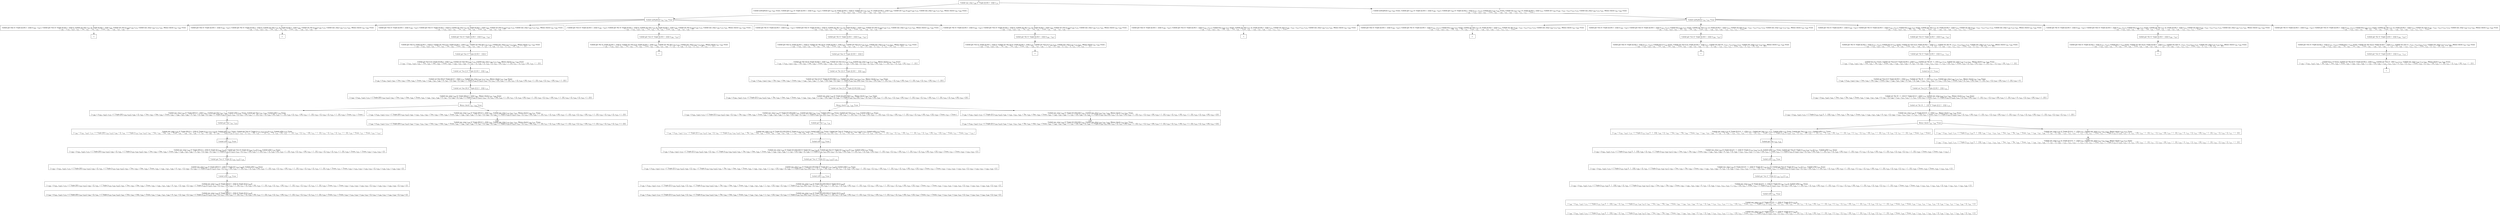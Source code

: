digraph {
    graph [rankdir=TB
          ,bgcolor=transparent];
    node [shape=box
         ,fillcolor=white
         ,style=filled];
    0 [label=<O <BR/> Unfold one_step v<SUB>268</SUB> (C Triple [[] [0] 1 : [2]]) v<SUB>270</SUB>>];
    1 [label=<C <BR/> Unfold notEqStick v<SUB>302</SUB> v<SUB>303</SUB> Trueo, Unfold get v<SUB>302</SUB> (C Triple [[] [0] 1 : [2]]) (v<SUB>306</SUB> : v<SUB>307</SUB>), Unfold get v<SUB>303</SUB> (C Triple [[] [0] 1 : [2]]) [], Unfold set v<SUB>302</SUB> v<SUB>307</SUB> (C Triple [[] [0] 1 : [2]]) v<SUB>309</SUB>, Unfold set v<SUB>303</SUB> [v<SUB>306</SUB>] v<SUB>309</SUB> v<SUB>270</SUB>, Unfold one_step v<SUB>299</SUB> v<SUB>270</SUB> v<SUB>301</SUB>, Memo check v<SUB>301</SUB> v<SUB>300</SUB> Trueo <BR/>  [ v<SUB>268</SUB> &rarr; (v<SUB>302</SUB>, v<SUB>303</SUB>), v<SUB>304</SUB> &rarr; Trueo, v<SUB>305</SUB> &rarr; v<SUB>306</SUB> : v<SUB>307</SUB>, v<SUB>308</SUB> &rarr; [] ] >];
    2 [label=<C <BR/> Unfold notEqStick v<SUB>302</SUB> v<SUB>303</SUB> Trueo, Unfold get v<SUB>302</SUB> (C Triple [[] [0] 1 : [2]]) (v<SUB>306</SUB> : v<SUB>307</SUB>), Unfold get v<SUB>303</SUB> (C Triple [[] [0] 1 : [2]]) (v<SUB>310</SUB> : v<SUB>311</SUB>), Unfold less v<SUB>306</SUB> v<SUB>310</SUB> Trueo, Unfold set v<SUB>302</SUB> v<SUB>307</SUB> (C Triple [[] [0] 1 : [2]]) v<SUB>313</SUB>, Unfold set v<SUB>303</SUB> (v<SUB>306</SUB> : v<SUB>310</SUB> : v<SUB>311</SUB>) v<SUB>313</SUB> v<SUB>270</SUB>, Unfold one_step v<SUB>299</SUB> v<SUB>270</SUB> v<SUB>301</SUB>, Memo check v<SUB>301</SUB> v<SUB>300</SUB> Trueo <BR/>  [ v<SUB>268</SUB> &rarr; (v<SUB>302</SUB>, v<SUB>303</SUB>), v<SUB>304</SUB> &rarr; Trueo, v<SUB>305</SUB> &rarr; v<SUB>306</SUB> : v<SUB>307</SUB>, v<SUB>308</SUB> &rarr; v<SUB>310</SUB> : v<SUB>311</SUB>, v<SUB>312</SUB> &rarr; Trueo ] >];
    3 [label=<O <BR/> Unfold notEqStick v<SUB>302</SUB> v<SUB>303</SUB> Trueo>];
    4 [label=<C <BR/> Unfold get One (C Triple [[] [0] 1 : [2]]) (v<SUB>306</SUB> : v<SUB>307</SUB>), Unfold get Two (C Triple [[] [0] 1 : [2]]) [], Unfold set One v<SUB>307</SUB> (C Triple [[] [0] 1 : [2]]) v<SUB>309</SUB>, Unfold set Two [v<SUB>306</SUB>] v<SUB>309</SUB> v<SUB>270</SUB>, Unfold one_step v<SUB>299</SUB> v<SUB>270</SUB> v<SUB>301</SUB>, Memo check v<SUB>301</SUB> v<SUB>300</SUB> Trueo <BR/>  [ v<SUB>268</SUB> &rarr; (v<SUB>302</SUB>, v<SUB>303</SUB>), v<SUB>302</SUB> &rarr; One, v<SUB>303</SUB> &rarr; Two, v<SUB>304</SUB> &rarr; Trueo, v<SUB>305</SUB> &rarr; v<SUB>306</SUB> : v<SUB>307</SUB>, v<SUB>308</SUB> &rarr; [] ] >];
    5 [label=<C <BR/> Unfold get One (C Triple [[] [0] 1 : [2]]) (v<SUB>306</SUB> : v<SUB>307</SUB>), Unfold get Thr (C Triple [[] [0] 1 : [2]]) [], Unfold set One v<SUB>307</SUB> (C Triple [[] [0] 1 : [2]]) v<SUB>309</SUB>, Unfold set Thr [v<SUB>306</SUB>] v<SUB>309</SUB> v<SUB>270</SUB>, Unfold one_step v<SUB>299</SUB> v<SUB>270</SUB> v<SUB>301</SUB>, Memo check v<SUB>301</SUB> v<SUB>300</SUB> Trueo <BR/>  [ v<SUB>268</SUB> &rarr; (v<SUB>302</SUB>, v<SUB>303</SUB>), v<SUB>302</SUB> &rarr; One, v<SUB>303</SUB> &rarr; Thr, v<SUB>304</SUB> &rarr; Trueo, v<SUB>305</SUB> &rarr; v<SUB>306</SUB> : v<SUB>307</SUB>, v<SUB>308</SUB> &rarr; [] ] >];
    6 [label=<C <BR/> Unfold get Two (C Triple [[] [0] 1 : [2]]) (v<SUB>306</SUB> : v<SUB>307</SUB>), Unfold get One (C Triple [[] [0] 1 : [2]]) [], Unfold set Two v<SUB>307</SUB> (C Triple [[] [0] 1 : [2]]) v<SUB>309</SUB>, Unfold set One [v<SUB>306</SUB>] v<SUB>309</SUB> v<SUB>270</SUB>, Unfold one_step v<SUB>299</SUB> v<SUB>270</SUB> v<SUB>301</SUB>, Memo check v<SUB>301</SUB> v<SUB>300</SUB> Trueo <BR/>  [ v<SUB>268</SUB> &rarr; (v<SUB>302</SUB>, v<SUB>303</SUB>), v<SUB>302</SUB> &rarr; Two, v<SUB>303</SUB> &rarr; One, v<SUB>304</SUB> &rarr; Trueo, v<SUB>305</SUB> &rarr; v<SUB>306</SUB> : v<SUB>307</SUB>, v<SUB>308</SUB> &rarr; [] ] >];
    7 [label=<C <BR/> Unfold get Two (C Triple [[] [0] 1 : [2]]) (v<SUB>306</SUB> : v<SUB>307</SUB>), Unfold get Thr (C Triple [[] [0] 1 : [2]]) [], Unfold set Two v<SUB>307</SUB> (C Triple [[] [0] 1 : [2]]) v<SUB>309</SUB>, Unfold set Thr [v<SUB>306</SUB>] v<SUB>309</SUB> v<SUB>270</SUB>, Unfold one_step v<SUB>299</SUB> v<SUB>270</SUB> v<SUB>301</SUB>, Memo check v<SUB>301</SUB> v<SUB>300</SUB> Trueo <BR/>  [ v<SUB>268</SUB> &rarr; (v<SUB>302</SUB>, v<SUB>303</SUB>), v<SUB>302</SUB> &rarr; Two, v<SUB>303</SUB> &rarr; Thr, v<SUB>304</SUB> &rarr; Trueo, v<SUB>305</SUB> &rarr; v<SUB>306</SUB> : v<SUB>307</SUB>, v<SUB>308</SUB> &rarr; [] ] >];
    8 [label=<C <BR/> Unfold get Thr (C Triple [[] [0] 1 : [2]]) (v<SUB>306</SUB> : v<SUB>307</SUB>), Unfold get One (C Triple [[] [0] 1 : [2]]) [], Unfold set Thr v<SUB>307</SUB> (C Triple [[] [0] 1 : [2]]) v<SUB>309</SUB>, Unfold set One [v<SUB>306</SUB>] v<SUB>309</SUB> v<SUB>270</SUB>, Unfold one_step v<SUB>299</SUB> v<SUB>270</SUB> v<SUB>301</SUB>, Memo check v<SUB>301</SUB> v<SUB>300</SUB> Trueo <BR/>  [ v<SUB>268</SUB> &rarr; (v<SUB>302</SUB>, v<SUB>303</SUB>), v<SUB>302</SUB> &rarr; Thr, v<SUB>303</SUB> &rarr; One, v<SUB>304</SUB> &rarr; Trueo, v<SUB>305</SUB> &rarr; v<SUB>306</SUB> : v<SUB>307</SUB>, v<SUB>308</SUB> &rarr; [] ] >];
    9 [label=<C <BR/> Unfold get Thr (C Triple [[] [0] 1 : [2]]) (v<SUB>306</SUB> : v<SUB>307</SUB>), Unfold get Two (C Triple [[] [0] 1 : [2]]) [], Unfold set Thr v<SUB>307</SUB> (C Triple [[] [0] 1 : [2]]) v<SUB>309</SUB>, Unfold set Two [v<SUB>306</SUB>] v<SUB>309</SUB> v<SUB>270</SUB>, Unfold one_step v<SUB>299</SUB> v<SUB>270</SUB> v<SUB>301</SUB>, Memo check v<SUB>301</SUB> v<SUB>300</SUB> Trueo <BR/>  [ v<SUB>268</SUB> &rarr; (v<SUB>302</SUB>, v<SUB>303</SUB>), v<SUB>302</SUB> &rarr; Thr, v<SUB>303</SUB> &rarr; Two, v<SUB>304</SUB> &rarr; Trueo, v<SUB>305</SUB> &rarr; v<SUB>306</SUB> : v<SUB>307</SUB>, v<SUB>308</SUB> &rarr; [] ] >];
    10 [label=<_|_>];
    11 [label=<_|_>];
    12 [label=<O <BR/> Unfold get Two (C Triple [[] [0] 1 : [2]]) (v<SUB>306</SUB> : v<SUB>307</SUB>)>];
    13 [label=<C <BR/> Unfold get One (C Triple [[] [0] 1 : [2]]) [], Unfold set Two [] (C Triple [[] [0] 1 : [2]]) v<SUB>309</SUB>, Unfold set One [0] v<SUB>309</SUB> v<SUB>270</SUB>, Unfold one_step v<SUB>299</SUB> v<SUB>270</SUB> v<SUB>301</SUB>, Memo check v<SUB>301</SUB> v<SUB>300</SUB> Trueo <BR/>  [ v<SUB>268</SUB> &rarr; (v<SUB>302</SUB>, v<SUB>303</SUB>), v<SUB>302</SUB> &rarr; Two, v<SUB>303</SUB> &rarr; One, v<SUB>304</SUB> &rarr; Trueo, v<SUB>305</SUB> &rarr; v<SUB>306</SUB> : v<SUB>307</SUB>, v<SUB>306</SUB> &rarr; 0, v<SUB>307</SUB> &rarr; [], v<SUB>308</SUB> &rarr; [], v<SUB>314</SUB> &rarr; [], v<SUB>315</SUB> &rarr; [0], v<SUB>316</SUB> &rarr; 1 : [2] ] >];
    14 [label=<O <BR/> Unfold get One (C Triple [[] [0] 1 : [2]]) []>];
    15 [label=<C <BR/> Unfold set Two [] (C Triple [[] [0] 1 : [2]]) v<SUB>309</SUB>, Unfold set One [0] v<SUB>309</SUB> v<SUB>270</SUB>, Unfold one_step v<SUB>299</SUB> v<SUB>270</SUB> v<SUB>301</SUB>, Memo check v<SUB>301</SUB> v<SUB>300</SUB> Trueo <BR/>  [ v<SUB>268</SUB> &rarr; (v<SUB>302</SUB>, v<SUB>303</SUB>), v<SUB>302</SUB> &rarr; Two, v<SUB>303</SUB> &rarr; One, v<SUB>304</SUB> &rarr; Trueo, v<SUB>305</SUB> &rarr; v<SUB>306</SUB> : v<SUB>307</SUB>, v<SUB>306</SUB> &rarr; 0, v<SUB>307</SUB> &rarr; [], v<SUB>308</SUB> &rarr; [], v<SUB>314</SUB> &rarr; [], v<SUB>315</SUB> &rarr; [0], v<SUB>316</SUB> &rarr; 1 : [2], v<SUB>317</SUB> &rarr; [], v<SUB>318</SUB> &rarr; [0], v<SUB>319</SUB> &rarr; 1 : [2] ] >];
    16 [label=<O <BR/> Unfold set Two [] (C Triple [[] [0] 1 : [2]]) v<SUB>309</SUB>>];
    17 [label=<C <BR/> Unfold set One [0] (C Triple [[] [] 1 : [2]]) v<SUB>270</SUB>, Unfold one_step v<SUB>299</SUB> v<SUB>270</SUB> v<SUB>301</SUB>, Memo check v<SUB>301</SUB> v<SUB>300</SUB> Trueo <BR/>  [ v<SUB>268</SUB> &rarr; (v<SUB>302</SUB>, v<SUB>303</SUB>), v<SUB>302</SUB> &rarr; Two, v<SUB>303</SUB> &rarr; One, v<SUB>304</SUB> &rarr; Trueo, v<SUB>305</SUB> &rarr; v<SUB>306</SUB> : v<SUB>307</SUB>, v<SUB>306</SUB> &rarr; 0, v<SUB>307</SUB> &rarr; [], v<SUB>308</SUB> &rarr; [], v<SUB>309</SUB> &rarr; C Triple [v<SUB>320</SUB> [] v<SUB>322</SUB>], v<SUB>314</SUB> &rarr; [], v<SUB>315</SUB> &rarr; [0], v<SUB>316</SUB> &rarr; 1 : [2], v<SUB>317</SUB> &rarr; [], v<SUB>318</SUB> &rarr; [0], v<SUB>319</SUB> &rarr; 1 : [2], v<SUB>320</SUB> &rarr; [], v<SUB>321</SUB> &rarr; [0], v<SUB>322</SUB> &rarr; 1 : [2] ] >];
    18 [label=<O <BR/> Unfold set One [0] (C Triple [[] [] 1 : [2]]) v<SUB>270</SUB>>];
    19 [label=<C <BR/> Unfold one_step v<SUB>299</SUB> (C Triple [[0] [] 1 : [2]]) v<SUB>301</SUB>, Memo check v<SUB>301</SUB> v<SUB>300</SUB> Trueo <BR/>  [ v<SUB>268</SUB> &rarr; (v<SUB>302</SUB>, v<SUB>303</SUB>), v<SUB>270</SUB> &rarr; C Triple [[0] v<SUB>324</SUB> v<SUB>325</SUB>], v<SUB>302</SUB> &rarr; Two, v<SUB>303</SUB> &rarr; One, v<SUB>304</SUB> &rarr; Trueo, v<SUB>305</SUB> &rarr; v<SUB>306</SUB> : v<SUB>307</SUB>, v<SUB>306</SUB> &rarr; 0, v<SUB>307</SUB> &rarr; [], v<SUB>308</SUB> &rarr; [], v<SUB>309</SUB> &rarr; C Triple [v<SUB>320</SUB> [] v<SUB>322</SUB>], v<SUB>314</SUB> &rarr; [], v<SUB>315</SUB> &rarr; [0], v<SUB>316</SUB> &rarr; 1 : [2], v<SUB>317</SUB> &rarr; [], v<SUB>318</SUB> &rarr; [0], v<SUB>319</SUB> &rarr; 1 : [2], v<SUB>320</SUB> &rarr; [], v<SUB>321</SUB> &rarr; [0], v<SUB>322</SUB> &rarr; 1 : [2], v<SUB>323</SUB> &rarr; [], v<SUB>324</SUB> &rarr; [], v<SUB>325</SUB> &rarr; 1 : [2] ] >];
    20 [label=<O <BR/> Memo check v<SUB>301</SUB> v<SUB>300</SUB> Trueo>];
    21 [label=<C <BR/> Unfold one_step v<SUB>299</SUB> (C Triple [[0] [] 1 : [2]]) v<SUB>301</SUB>, Unfold get One v<SUB>301</SUB> v<SUB>328</SUB>, Unfold isNil v<SUB>328</SUB> Trueo, Unfold get Two v<SUB>301</SUB> v<SUB>329</SUB>, Unfold isNil v<SUB>329</SUB> Trueo <BR/>  [ v<SUB>268</SUB> &rarr; (v<SUB>302</SUB>, v<SUB>303</SUB>), v<SUB>270</SUB> &rarr; C Triple [[0] v<SUB>324</SUB> v<SUB>325</SUB>], v<SUB>300</SUB> &rarr; [], v<SUB>302</SUB> &rarr; Two, v<SUB>303</SUB> &rarr; One, v<SUB>304</SUB> &rarr; Trueo, v<SUB>305</SUB> &rarr; v<SUB>306</SUB> : v<SUB>307</SUB>, v<SUB>306</SUB> &rarr; 0, v<SUB>307</SUB> &rarr; [], v<SUB>308</SUB> &rarr; [], v<SUB>309</SUB> &rarr; C Triple [v<SUB>320</SUB> [] v<SUB>322</SUB>], v<SUB>314</SUB> &rarr; [], v<SUB>315</SUB> &rarr; [0], v<SUB>316</SUB> &rarr; 1 : [2], v<SUB>317</SUB> &rarr; [], v<SUB>318</SUB> &rarr; [0], v<SUB>319</SUB> &rarr; 1 : [2], v<SUB>320</SUB> &rarr; [], v<SUB>321</SUB> &rarr; [0], v<SUB>322</SUB> &rarr; 1 : [2], v<SUB>323</SUB> &rarr; [], v<SUB>324</SUB> &rarr; [], v<SUB>325</SUB> &rarr; 1 : [2], v<SUB>326</SUB> &rarr; Trueo, v<SUB>327</SUB> &rarr; Trueo ] >];
    22 [label=<C <BR/> Unfold one_step v<SUB>299</SUB> (C Triple [[0] [] 1 : [2]]) v<SUB>301</SUB>, Unfold one_step v<SUB>330</SUB> v<SUB>301</SUB> v<SUB>332</SUB>, Memo check v<SUB>332</SUB> v<SUB>331</SUB> Trueo <BR/>  [ v<SUB>268</SUB> &rarr; (v<SUB>302</SUB>, v<SUB>303</SUB>), v<SUB>270</SUB> &rarr; C Triple [[0] v<SUB>324</SUB> v<SUB>325</SUB>], v<SUB>300</SUB> &rarr; v<SUB>330</SUB> : v<SUB>331</SUB>, v<SUB>302</SUB> &rarr; Two, v<SUB>303</SUB> &rarr; One, v<SUB>304</SUB> &rarr; Trueo, v<SUB>305</SUB> &rarr; v<SUB>306</SUB> : v<SUB>307</SUB>, v<SUB>306</SUB> &rarr; 0, v<SUB>307</SUB> &rarr; [], v<SUB>308</SUB> &rarr; [], v<SUB>309</SUB> &rarr; C Triple [v<SUB>320</SUB> [] v<SUB>322</SUB>], v<SUB>314</SUB> &rarr; [], v<SUB>315</SUB> &rarr; [0], v<SUB>316</SUB> &rarr; 1 : [2], v<SUB>317</SUB> &rarr; [], v<SUB>318</SUB> &rarr; [0], v<SUB>319</SUB> &rarr; 1 : [2], v<SUB>320</SUB> &rarr; [], v<SUB>321</SUB> &rarr; [0], v<SUB>322</SUB> &rarr; 1 : [2], v<SUB>323</SUB> &rarr; [], v<SUB>324</SUB> &rarr; [], v<SUB>325</SUB> &rarr; 1 : [2] ] >];
    23 [label=<O <BR/> Unfold get One v<SUB>301</SUB> v<SUB>328</SUB>>];
    24 [label=<C <BR/> Unfold one_step v<SUB>299</SUB> (C Triple [[0] [] 1 : [2]]) (C Triple [v<SUB>333</SUB> v<SUB>334</SUB> v<SUB>335</SUB>]), Unfold isNil v<SUB>333</SUB> Trueo, Unfold get Two (C Triple [v<SUB>333</SUB> v<SUB>334</SUB> v<SUB>335</SUB>]) v<SUB>329</SUB>, Unfold isNil v<SUB>329</SUB> Trueo <BR/>  [ v<SUB>268</SUB> &rarr; (v<SUB>302</SUB>, v<SUB>303</SUB>), v<SUB>270</SUB> &rarr; C Triple [[0] v<SUB>324</SUB> v<SUB>325</SUB>], v<SUB>300</SUB> &rarr; [], v<SUB>301</SUB> &rarr; C Triple [v<SUB>333</SUB> v<SUB>334</SUB> v<SUB>335</SUB>], v<SUB>302</SUB> &rarr; Two, v<SUB>303</SUB> &rarr; One, v<SUB>304</SUB> &rarr; Trueo, v<SUB>305</SUB> &rarr; v<SUB>306</SUB> : v<SUB>307</SUB>, v<SUB>306</SUB> &rarr; 0, v<SUB>307</SUB> &rarr; [], v<SUB>308</SUB> &rarr; [], v<SUB>309</SUB> &rarr; C Triple [v<SUB>320</SUB> [] v<SUB>322</SUB>], v<SUB>314</SUB> &rarr; [], v<SUB>315</SUB> &rarr; [0], v<SUB>316</SUB> &rarr; 1 : [2], v<SUB>317</SUB> &rarr; [], v<SUB>318</SUB> &rarr; [0], v<SUB>319</SUB> &rarr; 1 : [2], v<SUB>320</SUB> &rarr; [], v<SUB>321</SUB> &rarr; [0], v<SUB>322</SUB> &rarr; 1 : [2], v<SUB>323</SUB> &rarr; [], v<SUB>324</SUB> &rarr; [], v<SUB>325</SUB> &rarr; 1 : [2], v<SUB>326</SUB> &rarr; Trueo, v<SUB>327</SUB> &rarr; Trueo, v<SUB>328</SUB> &rarr; v<SUB>333</SUB> ] >];
    25 [label=<O <BR/> Unfold isNil v<SUB>333</SUB> Trueo>];
    26 [label=<C <BR/> Unfold one_step v<SUB>299</SUB> (C Triple [[0] [] 1 : [2]]) (C Triple [[] v<SUB>334</SUB> v<SUB>335</SUB>]), Unfold get Two (C Triple [[] v<SUB>334</SUB> v<SUB>335</SUB>]) v<SUB>329</SUB>, Unfold isNil v<SUB>329</SUB> Trueo <BR/>  [ v<SUB>268</SUB> &rarr; (v<SUB>302</SUB>, v<SUB>303</SUB>), v<SUB>270</SUB> &rarr; C Triple [[0] v<SUB>324</SUB> v<SUB>325</SUB>], v<SUB>300</SUB> &rarr; [], v<SUB>301</SUB> &rarr; C Triple [v<SUB>333</SUB> v<SUB>334</SUB> v<SUB>335</SUB>], v<SUB>302</SUB> &rarr; Two, v<SUB>303</SUB> &rarr; One, v<SUB>304</SUB> &rarr; Trueo, v<SUB>305</SUB> &rarr; v<SUB>306</SUB> : v<SUB>307</SUB>, v<SUB>306</SUB> &rarr; 0, v<SUB>307</SUB> &rarr; [], v<SUB>308</SUB> &rarr; [], v<SUB>309</SUB> &rarr; C Triple [v<SUB>320</SUB> [] v<SUB>322</SUB>], v<SUB>314</SUB> &rarr; [], v<SUB>315</SUB> &rarr; [0], v<SUB>316</SUB> &rarr; 1 : [2], v<SUB>317</SUB> &rarr; [], v<SUB>318</SUB> &rarr; [0], v<SUB>319</SUB> &rarr; 1 : [2], v<SUB>320</SUB> &rarr; [], v<SUB>321</SUB> &rarr; [0], v<SUB>322</SUB> &rarr; 1 : [2], v<SUB>323</SUB> &rarr; [], v<SUB>324</SUB> &rarr; [], v<SUB>325</SUB> &rarr; 1 : [2], v<SUB>326</SUB> &rarr; Trueo, v<SUB>327</SUB> &rarr; Trueo, v<SUB>328</SUB> &rarr; v<SUB>333</SUB>, v<SUB>333</SUB> &rarr; [] ] >];
    27 [label=<O <BR/> Unfold get Two (C Triple [[] v<SUB>334</SUB> v<SUB>335</SUB>]) v<SUB>329</SUB>>];
    28 [label=<C <BR/> Unfold one_step v<SUB>299</SUB> (C Triple [[0] [] 1 : [2]]) (C Triple [[] v<SUB>339</SUB> v<SUB>340</SUB>]), Unfold isNil v<SUB>339</SUB> Trueo <BR/>  [ v<SUB>268</SUB> &rarr; (v<SUB>302</SUB>, v<SUB>303</SUB>), v<SUB>270</SUB> &rarr; C Triple [[0] v<SUB>324</SUB> v<SUB>325</SUB>], v<SUB>300</SUB> &rarr; [], v<SUB>301</SUB> &rarr; C Triple [v<SUB>333</SUB> v<SUB>334</SUB> v<SUB>335</SUB>], v<SUB>302</SUB> &rarr; Two, v<SUB>303</SUB> &rarr; One, v<SUB>304</SUB> &rarr; Trueo, v<SUB>305</SUB> &rarr; v<SUB>306</SUB> : v<SUB>307</SUB>, v<SUB>306</SUB> &rarr; 0, v<SUB>307</SUB> &rarr; [], v<SUB>308</SUB> &rarr; [], v<SUB>309</SUB> &rarr; C Triple [v<SUB>320</SUB> [] v<SUB>322</SUB>], v<SUB>314</SUB> &rarr; [], v<SUB>315</SUB> &rarr; [0], v<SUB>316</SUB> &rarr; 1 : [2], v<SUB>317</SUB> &rarr; [], v<SUB>318</SUB> &rarr; [0], v<SUB>319</SUB> &rarr; 1 : [2], v<SUB>320</SUB> &rarr; [], v<SUB>321</SUB> &rarr; [0], v<SUB>322</SUB> &rarr; 1 : [2], v<SUB>323</SUB> &rarr; [], v<SUB>324</SUB> &rarr; [], v<SUB>325</SUB> &rarr; 1 : [2], v<SUB>326</SUB> &rarr; Trueo, v<SUB>327</SUB> &rarr; Trueo, v<SUB>328</SUB> &rarr; v<SUB>333</SUB>, v<SUB>329</SUB> &rarr; v<SUB>339</SUB>, v<SUB>333</SUB> &rarr; [], v<SUB>334</SUB> &rarr; v<SUB>339</SUB>, v<SUB>335</SUB> &rarr; v<SUB>340</SUB>, v<SUB>338</SUB> &rarr; [] ] >];
    29 [label=<O <BR/> Unfold isNil v<SUB>339</SUB> Trueo>];
    30 [label=<C <BR/> Unfold one_step v<SUB>299</SUB> (C Triple [[0] [] 1 : [2]]) (C Triple [[] [] v<SUB>340</SUB>]) <BR/>  [ v<SUB>268</SUB> &rarr; (v<SUB>302</SUB>, v<SUB>303</SUB>), v<SUB>270</SUB> &rarr; C Triple [[0] v<SUB>324</SUB> v<SUB>325</SUB>], v<SUB>300</SUB> &rarr; [], v<SUB>301</SUB> &rarr; C Triple [v<SUB>333</SUB> v<SUB>334</SUB> v<SUB>335</SUB>], v<SUB>302</SUB> &rarr; Two, v<SUB>303</SUB> &rarr; One, v<SUB>304</SUB> &rarr; Trueo, v<SUB>305</SUB> &rarr; v<SUB>306</SUB> : v<SUB>307</SUB>, v<SUB>306</SUB> &rarr; 0, v<SUB>307</SUB> &rarr; [], v<SUB>308</SUB> &rarr; [], v<SUB>309</SUB> &rarr; C Triple [v<SUB>320</SUB> [] v<SUB>322</SUB>], v<SUB>314</SUB> &rarr; [], v<SUB>315</SUB> &rarr; [0], v<SUB>316</SUB> &rarr; 1 : [2], v<SUB>317</SUB> &rarr; [], v<SUB>318</SUB> &rarr; [0], v<SUB>319</SUB> &rarr; 1 : [2], v<SUB>320</SUB> &rarr; [], v<SUB>321</SUB> &rarr; [0], v<SUB>322</SUB> &rarr; 1 : [2], v<SUB>323</SUB> &rarr; [], v<SUB>324</SUB> &rarr; [], v<SUB>325</SUB> &rarr; 1 : [2], v<SUB>326</SUB> &rarr; Trueo, v<SUB>327</SUB> &rarr; Trueo, v<SUB>328</SUB> &rarr; v<SUB>333</SUB>, v<SUB>329</SUB> &rarr; v<SUB>339</SUB>, v<SUB>333</SUB> &rarr; [], v<SUB>334</SUB> &rarr; v<SUB>339</SUB>, v<SUB>335</SUB> &rarr; v<SUB>340</SUB>, v<SUB>338</SUB> &rarr; [], v<SUB>339</SUB> &rarr; [] ] >];
    31 [label=<Leaf <BR/> Unfold one_step v<SUB>299</SUB> (C Triple [[0] [] 1 : [2]]) (C Triple [[] [] v<SUB>340</SUB>]) <BR/>  [ v<SUB>268</SUB> &rarr; (v<SUB>302</SUB>, v<SUB>303</SUB>), v<SUB>270</SUB> &rarr; C Triple [[0] v<SUB>324</SUB> v<SUB>325</SUB>], v<SUB>300</SUB> &rarr; [], v<SUB>301</SUB> &rarr; C Triple [v<SUB>333</SUB> v<SUB>334</SUB> v<SUB>335</SUB>], v<SUB>302</SUB> &rarr; Two, v<SUB>303</SUB> &rarr; One, v<SUB>304</SUB> &rarr; Trueo, v<SUB>305</SUB> &rarr; v<SUB>306</SUB> : v<SUB>307</SUB>, v<SUB>306</SUB> &rarr; 0, v<SUB>307</SUB> &rarr; [], v<SUB>308</SUB> &rarr; [], v<SUB>309</SUB> &rarr; C Triple [v<SUB>320</SUB> [] v<SUB>322</SUB>], v<SUB>314</SUB> &rarr; [], v<SUB>315</SUB> &rarr; [0], v<SUB>316</SUB> &rarr; 1 : [2], v<SUB>317</SUB> &rarr; [], v<SUB>318</SUB> &rarr; [0], v<SUB>319</SUB> &rarr; 1 : [2], v<SUB>320</SUB> &rarr; [], v<SUB>321</SUB> &rarr; [0], v<SUB>322</SUB> &rarr; 1 : [2], v<SUB>323</SUB> &rarr; [], v<SUB>324</SUB> &rarr; [], v<SUB>325</SUB> &rarr; 1 : [2], v<SUB>326</SUB> &rarr; Trueo, v<SUB>327</SUB> &rarr; Trueo, v<SUB>328</SUB> &rarr; v<SUB>333</SUB>, v<SUB>329</SUB> &rarr; v<SUB>339</SUB>, v<SUB>333</SUB> &rarr; [], v<SUB>334</SUB> &rarr; v<SUB>339</SUB>, v<SUB>335</SUB> &rarr; v<SUB>340</SUB>, v<SUB>338</SUB> &rarr; [], v<SUB>339</SUB> &rarr; [] ] >];
    32 [label=<Leaf <BR/> Unfold one_step v<SUB>299</SUB> (C Triple [[0] [] 1 : [2]]) v<SUB>301</SUB>, Unfold one_step v<SUB>330</SUB> v<SUB>301</SUB> v<SUB>332</SUB>, Memo check v<SUB>332</SUB> v<SUB>331</SUB> Trueo <BR/>  [ v<SUB>268</SUB> &rarr; (v<SUB>302</SUB>, v<SUB>303</SUB>), v<SUB>270</SUB> &rarr; C Triple [[0] v<SUB>324</SUB> v<SUB>325</SUB>], v<SUB>300</SUB> &rarr; v<SUB>330</SUB> : v<SUB>331</SUB>, v<SUB>302</SUB> &rarr; Two, v<SUB>303</SUB> &rarr; One, v<SUB>304</SUB> &rarr; Trueo, v<SUB>305</SUB> &rarr; v<SUB>306</SUB> : v<SUB>307</SUB>, v<SUB>306</SUB> &rarr; 0, v<SUB>307</SUB> &rarr; [], v<SUB>308</SUB> &rarr; [], v<SUB>309</SUB> &rarr; C Triple [v<SUB>320</SUB> [] v<SUB>322</SUB>], v<SUB>314</SUB> &rarr; [], v<SUB>315</SUB> &rarr; [0], v<SUB>316</SUB> &rarr; 1 : [2], v<SUB>317</SUB> &rarr; [], v<SUB>318</SUB> &rarr; [0], v<SUB>319</SUB> &rarr; 1 : [2], v<SUB>320</SUB> &rarr; [], v<SUB>321</SUB> &rarr; [0], v<SUB>322</SUB> &rarr; 1 : [2], v<SUB>323</SUB> &rarr; [], v<SUB>324</SUB> &rarr; [], v<SUB>325</SUB> &rarr; 1 : [2] ] >];
    33 [label=<O <BR/> Unfold get Two (C Triple [[] [0] 1 : [2]]) (v<SUB>306</SUB> : v<SUB>307</SUB>)>];
    34 [label=<C <BR/> Unfold get Thr (C Triple [[] [0] 1 : [2]]) [], Unfold set Two [] (C Triple [[] [0] 1 : [2]]) v<SUB>309</SUB>, Unfold set Thr [0] v<SUB>309</SUB> v<SUB>270</SUB>, Unfold one_step v<SUB>299</SUB> v<SUB>270</SUB> v<SUB>301</SUB>, Memo check v<SUB>301</SUB> v<SUB>300</SUB> Trueo <BR/>  [ v<SUB>268</SUB> &rarr; (v<SUB>302</SUB>, v<SUB>303</SUB>), v<SUB>302</SUB> &rarr; Two, v<SUB>303</SUB> &rarr; Thr, v<SUB>304</SUB> &rarr; Trueo, v<SUB>305</SUB> &rarr; v<SUB>306</SUB> : v<SUB>307</SUB>, v<SUB>306</SUB> &rarr; 0, v<SUB>307</SUB> &rarr; [], v<SUB>308</SUB> &rarr; [], v<SUB>314</SUB> &rarr; [], v<SUB>315</SUB> &rarr; [0], v<SUB>316</SUB> &rarr; 1 : [2] ] >];
    35 [label=<_|_>];
    36 [label=<O <BR/> Unfold get Thr (C Triple [[] [0] 1 : [2]]) (v<SUB>306</SUB> : v<SUB>307</SUB>)>];
    37 [label=<C <BR/> Unfold get One (C Triple [[] [0] 1 : [2]]) [], Unfold set Thr [2] (C Triple [[] [0] 1 : [2]]) v<SUB>309</SUB>, Unfold set One [1] v<SUB>309</SUB> v<SUB>270</SUB>, Unfold one_step v<SUB>299</SUB> v<SUB>270</SUB> v<SUB>301</SUB>, Memo check v<SUB>301</SUB> v<SUB>300</SUB> Trueo <BR/>  [ v<SUB>268</SUB> &rarr; (v<SUB>302</SUB>, v<SUB>303</SUB>), v<SUB>302</SUB> &rarr; Thr, v<SUB>303</SUB> &rarr; One, v<SUB>304</SUB> &rarr; Trueo, v<SUB>305</SUB> &rarr; v<SUB>306</SUB> : v<SUB>307</SUB>, v<SUB>306</SUB> &rarr; 1, v<SUB>307</SUB> &rarr; [2], v<SUB>308</SUB> &rarr; [], v<SUB>314</SUB> &rarr; [], v<SUB>315</SUB> &rarr; [0], v<SUB>316</SUB> &rarr; 1 : [2] ] >];
    38 [label=<O <BR/> Unfold get One (C Triple [[] [0] 1 : [2]]) []>];
    39 [label=<C <BR/> Unfold set Thr [2] (C Triple [[] [0] 1 : [2]]) v<SUB>309</SUB>, Unfold set One [1] v<SUB>309</SUB> v<SUB>270</SUB>, Unfold one_step v<SUB>299</SUB> v<SUB>270</SUB> v<SUB>301</SUB>, Memo check v<SUB>301</SUB> v<SUB>300</SUB> Trueo <BR/>  [ v<SUB>268</SUB> &rarr; (v<SUB>302</SUB>, v<SUB>303</SUB>), v<SUB>302</SUB> &rarr; Thr, v<SUB>303</SUB> &rarr; One, v<SUB>304</SUB> &rarr; Trueo, v<SUB>305</SUB> &rarr; v<SUB>306</SUB> : v<SUB>307</SUB>, v<SUB>306</SUB> &rarr; 1, v<SUB>307</SUB> &rarr; [2], v<SUB>308</SUB> &rarr; [], v<SUB>314</SUB> &rarr; [], v<SUB>315</SUB> &rarr; [0], v<SUB>316</SUB> &rarr; 1 : [2], v<SUB>317</SUB> &rarr; [], v<SUB>318</SUB> &rarr; [0], v<SUB>319</SUB> &rarr; 1 : [2] ] >];
    40 [label=<O <BR/> Unfold set Thr [2] (C Triple [[] [0] 1 : [2]]) v<SUB>309</SUB>>];
    41 [label=<C <BR/> Unfold set One [1] (C Triple [[] [0] [2]]) v<SUB>270</SUB>, Unfold one_step v<SUB>299</SUB> v<SUB>270</SUB> v<SUB>301</SUB>, Memo check v<SUB>301</SUB> v<SUB>300</SUB> Trueo <BR/>  [ v<SUB>268</SUB> &rarr; (v<SUB>302</SUB>, v<SUB>303</SUB>), v<SUB>302</SUB> &rarr; Thr, v<SUB>303</SUB> &rarr; One, v<SUB>304</SUB> &rarr; Trueo, v<SUB>305</SUB> &rarr; v<SUB>306</SUB> : v<SUB>307</SUB>, v<SUB>306</SUB> &rarr; 1, v<SUB>307</SUB> &rarr; [2], v<SUB>308</SUB> &rarr; [], v<SUB>309</SUB> &rarr; C Triple [v<SUB>320</SUB> v<SUB>321</SUB> [2]], v<SUB>314</SUB> &rarr; [], v<SUB>315</SUB> &rarr; [0], v<SUB>316</SUB> &rarr; 1 : [2], v<SUB>317</SUB> &rarr; [], v<SUB>318</SUB> &rarr; [0], v<SUB>319</SUB> &rarr; 1 : [2], v<SUB>320</SUB> &rarr; [], v<SUB>321</SUB> &rarr; [0], v<SUB>322</SUB> &rarr; 1 : [2] ] >];
    42 [label=<O <BR/> Unfold set One [1] (C Triple [[] [0] [2]]) v<SUB>270</SUB>>];
    43 [label=<C <BR/> Unfold one_step v<SUB>299</SUB> (C Triple [[1] [0] [2]]) v<SUB>301</SUB>, Memo check v<SUB>301</SUB> v<SUB>300</SUB> Trueo <BR/>  [ v<SUB>268</SUB> &rarr; (v<SUB>302</SUB>, v<SUB>303</SUB>), v<SUB>270</SUB> &rarr; C Triple [[1] v<SUB>324</SUB> v<SUB>325</SUB>], v<SUB>302</SUB> &rarr; Thr, v<SUB>303</SUB> &rarr; One, v<SUB>304</SUB> &rarr; Trueo, v<SUB>305</SUB> &rarr; v<SUB>306</SUB> : v<SUB>307</SUB>, v<SUB>306</SUB> &rarr; 1, v<SUB>307</SUB> &rarr; [2], v<SUB>308</SUB> &rarr; [], v<SUB>309</SUB> &rarr; C Triple [v<SUB>320</SUB> v<SUB>321</SUB> [2]], v<SUB>314</SUB> &rarr; [], v<SUB>315</SUB> &rarr; [0], v<SUB>316</SUB> &rarr; 1 : [2], v<SUB>317</SUB> &rarr; [], v<SUB>318</SUB> &rarr; [0], v<SUB>319</SUB> &rarr; 1 : [2], v<SUB>320</SUB> &rarr; [], v<SUB>321</SUB> &rarr; [0], v<SUB>322</SUB> &rarr; 1 : [2], v<SUB>323</SUB> &rarr; [], v<SUB>324</SUB> &rarr; [0], v<SUB>325</SUB> &rarr; [2] ] >];
    44 [label=<O <BR/> Memo check v<SUB>301</SUB> v<SUB>300</SUB> Trueo>];
    45 [label=<C <BR/> Unfold one_step v<SUB>299</SUB> (C Triple [[1] [0] [2]]) v<SUB>301</SUB>, Unfold get One v<SUB>301</SUB> v<SUB>328</SUB>, Unfold isNil v<SUB>328</SUB> Trueo, Unfold get Two v<SUB>301</SUB> v<SUB>329</SUB>, Unfold isNil v<SUB>329</SUB> Trueo <BR/>  [ v<SUB>268</SUB> &rarr; (v<SUB>302</SUB>, v<SUB>303</SUB>), v<SUB>270</SUB> &rarr; C Triple [[1] v<SUB>324</SUB> v<SUB>325</SUB>], v<SUB>300</SUB> &rarr; [], v<SUB>302</SUB> &rarr; Thr, v<SUB>303</SUB> &rarr; One, v<SUB>304</SUB> &rarr; Trueo, v<SUB>305</SUB> &rarr; v<SUB>306</SUB> : v<SUB>307</SUB>, v<SUB>306</SUB> &rarr; 1, v<SUB>307</SUB> &rarr; [2], v<SUB>308</SUB> &rarr; [], v<SUB>309</SUB> &rarr; C Triple [v<SUB>320</SUB> v<SUB>321</SUB> [2]], v<SUB>314</SUB> &rarr; [], v<SUB>315</SUB> &rarr; [0], v<SUB>316</SUB> &rarr; 1 : [2], v<SUB>317</SUB> &rarr; [], v<SUB>318</SUB> &rarr; [0], v<SUB>319</SUB> &rarr; 1 : [2], v<SUB>320</SUB> &rarr; [], v<SUB>321</SUB> &rarr; [0], v<SUB>322</SUB> &rarr; 1 : [2], v<SUB>323</SUB> &rarr; [], v<SUB>324</SUB> &rarr; [0], v<SUB>325</SUB> &rarr; [2], v<SUB>326</SUB> &rarr; Trueo, v<SUB>327</SUB> &rarr; Trueo ] >];
    46 [label=<C <BR/> Unfold one_step v<SUB>299</SUB> (C Triple [[1] [0] [2]]) v<SUB>301</SUB>, Unfold one_step v<SUB>330</SUB> v<SUB>301</SUB> v<SUB>332</SUB>, Memo check v<SUB>332</SUB> v<SUB>331</SUB> Trueo <BR/>  [ v<SUB>268</SUB> &rarr; (v<SUB>302</SUB>, v<SUB>303</SUB>), v<SUB>270</SUB> &rarr; C Triple [[1] v<SUB>324</SUB> v<SUB>325</SUB>], v<SUB>300</SUB> &rarr; v<SUB>330</SUB> : v<SUB>331</SUB>, v<SUB>302</SUB> &rarr; Thr, v<SUB>303</SUB> &rarr; One, v<SUB>304</SUB> &rarr; Trueo, v<SUB>305</SUB> &rarr; v<SUB>306</SUB> : v<SUB>307</SUB>, v<SUB>306</SUB> &rarr; 1, v<SUB>307</SUB> &rarr; [2], v<SUB>308</SUB> &rarr; [], v<SUB>309</SUB> &rarr; C Triple [v<SUB>320</SUB> v<SUB>321</SUB> [2]], v<SUB>314</SUB> &rarr; [], v<SUB>315</SUB> &rarr; [0], v<SUB>316</SUB> &rarr; 1 : [2], v<SUB>317</SUB> &rarr; [], v<SUB>318</SUB> &rarr; [0], v<SUB>319</SUB> &rarr; 1 : [2], v<SUB>320</SUB> &rarr; [], v<SUB>321</SUB> &rarr; [0], v<SUB>322</SUB> &rarr; 1 : [2], v<SUB>323</SUB> &rarr; [], v<SUB>324</SUB> &rarr; [0], v<SUB>325</SUB> &rarr; [2] ] >];
    47 [label=<O <BR/> Unfold get One v<SUB>301</SUB> v<SUB>328</SUB>>];
    48 [label=<C <BR/> Unfold one_step v<SUB>299</SUB> (C Triple [[1] [0] [2]]) (C Triple [v<SUB>333</SUB> v<SUB>334</SUB> v<SUB>335</SUB>]), Unfold isNil v<SUB>333</SUB> Trueo, Unfold get Two (C Triple [v<SUB>333</SUB> v<SUB>334</SUB> v<SUB>335</SUB>]) v<SUB>329</SUB>, Unfold isNil v<SUB>329</SUB> Trueo <BR/>  [ v<SUB>268</SUB> &rarr; (v<SUB>302</SUB>, v<SUB>303</SUB>), v<SUB>270</SUB> &rarr; C Triple [[1] v<SUB>324</SUB> v<SUB>325</SUB>], v<SUB>300</SUB> &rarr; [], v<SUB>301</SUB> &rarr; C Triple [v<SUB>333</SUB> v<SUB>334</SUB> v<SUB>335</SUB>], v<SUB>302</SUB> &rarr; Thr, v<SUB>303</SUB> &rarr; One, v<SUB>304</SUB> &rarr; Trueo, v<SUB>305</SUB> &rarr; v<SUB>306</SUB> : v<SUB>307</SUB>, v<SUB>306</SUB> &rarr; 1, v<SUB>307</SUB> &rarr; [2], v<SUB>308</SUB> &rarr; [], v<SUB>309</SUB> &rarr; C Triple [v<SUB>320</SUB> v<SUB>321</SUB> [2]], v<SUB>314</SUB> &rarr; [], v<SUB>315</SUB> &rarr; [0], v<SUB>316</SUB> &rarr; 1 : [2], v<SUB>317</SUB> &rarr; [], v<SUB>318</SUB> &rarr; [0], v<SUB>319</SUB> &rarr; 1 : [2], v<SUB>320</SUB> &rarr; [], v<SUB>321</SUB> &rarr; [0], v<SUB>322</SUB> &rarr; 1 : [2], v<SUB>323</SUB> &rarr; [], v<SUB>324</SUB> &rarr; [0], v<SUB>325</SUB> &rarr; [2], v<SUB>326</SUB> &rarr; Trueo, v<SUB>327</SUB> &rarr; Trueo, v<SUB>328</SUB> &rarr; v<SUB>333</SUB> ] >];
    49 [label=<O <BR/> Unfold isNil v<SUB>333</SUB> Trueo>];
    50 [label=<C <BR/> Unfold one_step v<SUB>299</SUB> (C Triple [[1] [0] [2]]) (C Triple [[] v<SUB>334</SUB> v<SUB>335</SUB>]), Unfold get Two (C Triple [[] v<SUB>334</SUB> v<SUB>335</SUB>]) v<SUB>329</SUB>, Unfold isNil v<SUB>329</SUB> Trueo <BR/>  [ v<SUB>268</SUB> &rarr; (v<SUB>302</SUB>, v<SUB>303</SUB>), v<SUB>270</SUB> &rarr; C Triple [[1] v<SUB>324</SUB> v<SUB>325</SUB>], v<SUB>300</SUB> &rarr; [], v<SUB>301</SUB> &rarr; C Triple [v<SUB>333</SUB> v<SUB>334</SUB> v<SUB>335</SUB>], v<SUB>302</SUB> &rarr; Thr, v<SUB>303</SUB> &rarr; One, v<SUB>304</SUB> &rarr; Trueo, v<SUB>305</SUB> &rarr; v<SUB>306</SUB> : v<SUB>307</SUB>, v<SUB>306</SUB> &rarr; 1, v<SUB>307</SUB> &rarr; [2], v<SUB>308</SUB> &rarr; [], v<SUB>309</SUB> &rarr; C Triple [v<SUB>320</SUB> v<SUB>321</SUB> [2]], v<SUB>314</SUB> &rarr; [], v<SUB>315</SUB> &rarr; [0], v<SUB>316</SUB> &rarr; 1 : [2], v<SUB>317</SUB> &rarr; [], v<SUB>318</SUB> &rarr; [0], v<SUB>319</SUB> &rarr; 1 : [2], v<SUB>320</SUB> &rarr; [], v<SUB>321</SUB> &rarr; [0], v<SUB>322</SUB> &rarr; 1 : [2], v<SUB>323</SUB> &rarr; [], v<SUB>324</SUB> &rarr; [0], v<SUB>325</SUB> &rarr; [2], v<SUB>326</SUB> &rarr; Trueo, v<SUB>327</SUB> &rarr; Trueo, v<SUB>328</SUB> &rarr; v<SUB>333</SUB>, v<SUB>333</SUB> &rarr; [] ] >];
    51 [label=<O <BR/> Unfold get Two (C Triple [[] v<SUB>334</SUB> v<SUB>335</SUB>]) v<SUB>329</SUB>>];
    52 [label=<C <BR/> Unfold one_step v<SUB>299</SUB> (C Triple [[1] [0] [2]]) (C Triple [[] v<SUB>339</SUB> v<SUB>340</SUB>]), Unfold isNil v<SUB>339</SUB> Trueo <BR/>  [ v<SUB>268</SUB> &rarr; (v<SUB>302</SUB>, v<SUB>303</SUB>), v<SUB>270</SUB> &rarr; C Triple [[1] v<SUB>324</SUB> v<SUB>325</SUB>], v<SUB>300</SUB> &rarr; [], v<SUB>301</SUB> &rarr; C Triple [v<SUB>333</SUB> v<SUB>334</SUB> v<SUB>335</SUB>], v<SUB>302</SUB> &rarr; Thr, v<SUB>303</SUB> &rarr; One, v<SUB>304</SUB> &rarr; Trueo, v<SUB>305</SUB> &rarr; v<SUB>306</SUB> : v<SUB>307</SUB>, v<SUB>306</SUB> &rarr; 1, v<SUB>307</SUB> &rarr; [2], v<SUB>308</SUB> &rarr; [], v<SUB>309</SUB> &rarr; C Triple [v<SUB>320</SUB> v<SUB>321</SUB> [2]], v<SUB>314</SUB> &rarr; [], v<SUB>315</SUB> &rarr; [0], v<SUB>316</SUB> &rarr; 1 : [2], v<SUB>317</SUB> &rarr; [], v<SUB>318</SUB> &rarr; [0], v<SUB>319</SUB> &rarr; 1 : [2], v<SUB>320</SUB> &rarr; [], v<SUB>321</SUB> &rarr; [0], v<SUB>322</SUB> &rarr; 1 : [2], v<SUB>323</SUB> &rarr; [], v<SUB>324</SUB> &rarr; [0], v<SUB>325</SUB> &rarr; [2], v<SUB>326</SUB> &rarr; Trueo, v<SUB>327</SUB> &rarr; Trueo, v<SUB>328</SUB> &rarr; v<SUB>333</SUB>, v<SUB>329</SUB> &rarr; v<SUB>339</SUB>, v<SUB>333</SUB> &rarr; [], v<SUB>334</SUB> &rarr; v<SUB>339</SUB>, v<SUB>335</SUB> &rarr; v<SUB>340</SUB>, v<SUB>338</SUB> &rarr; [] ] >];
    53 [label=<O <BR/> Unfold isNil v<SUB>339</SUB> Trueo>];
    54 [label=<C <BR/> Unfold one_step v<SUB>299</SUB> (C Triple [[1] [0] [2]]) (C Triple [[] [] v<SUB>340</SUB>]) <BR/>  [ v<SUB>268</SUB> &rarr; (v<SUB>302</SUB>, v<SUB>303</SUB>), v<SUB>270</SUB> &rarr; C Triple [[1] v<SUB>324</SUB> v<SUB>325</SUB>], v<SUB>300</SUB> &rarr; [], v<SUB>301</SUB> &rarr; C Triple [v<SUB>333</SUB> v<SUB>334</SUB> v<SUB>335</SUB>], v<SUB>302</SUB> &rarr; Thr, v<SUB>303</SUB> &rarr; One, v<SUB>304</SUB> &rarr; Trueo, v<SUB>305</SUB> &rarr; v<SUB>306</SUB> : v<SUB>307</SUB>, v<SUB>306</SUB> &rarr; 1, v<SUB>307</SUB> &rarr; [2], v<SUB>308</SUB> &rarr; [], v<SUB>309</SUB> &rarr; C Triple [v<SUB>320</SUB> v<SUB>321</SUB> [2]], v<SUB>314</SUB> &rarr; [], v<SUB>315</SUB> &rarr; [0], v<SUB>316</SUB> &rarr; 1 : [2], v<SUB>317</SUB> &rarr; [], v<SUB>318</SUB> &rarr; [0], v<SUB>319</SUB> &rarr; 1 : [2], v<SUB>320</SUB> &rarr; [], v<SUB>321</SUB> &rarr; [0], v<SUB>322</SUB> &rarr; 1 : [2], v<SUB>323</SUB> &rarr; [], v<SUB>324</SUB> &rarr; [0], v<SUB>325</SUB> &rarr; [2], v<SUB>326</SUB> &rarr; Trueo, v<SUB>327</SUB> &rarr; Trueo, v<SUB>328</SUB> &rarr; v<SUB>333</SUB>, v<SUB>329</SUB> &rarr; v<SUB>339</SUB>, v<SUB>333</SUB> &rarr; [], v<SUB>334</SUB> &rarr; v<SUB>339</SUB>, v<SUB>335</SUB> &rarr; v<SUB>340</SUB>, v<SUB>338</SUB> &rarr; [], v<SUB>339</SUB> &rarr; [] ] >];
    55 [label=<Leaf <BR/> Unfold one_step v<SUB>299</SUB> (C Triple [[1] [0] [2]]) (C Triple [[] [] v<SUB>340</SUB>]) <BR/>  [ v<SUB>268</SUB> &rarr; (v<SUB>302</SUB>, v<SUB>303</SUB>), v<SUB>270</SUB> &rarr; C Triple [[1] v<SUB>324</SUB> v<SUB>325</SUB>], v<SUB>300</SUB> &rarr; [], v<SUB>301</SUB> &rarr; C Triple [v<SUB>333</SUB> v<SUB>334</SUB> v<SUB>335</SUB>], v<SUB>302</SUB> &rarr; Thr, v<SUB>303</SUB> &rarr; One, v<SUB>304</SUB> &rarr; Trueo, v<SUB>305</SUB> &rarr; v<SUB>306</SUB> : v<SUB>307</SUB>, v<SUB>306</SUB> &rarr; 1, v<SUB>307</SUB> &rarr; [2], v<SUB>308</SUB> &rarr; [], v<SUB>309</SUB> &rarr; C Triple [v<SUB>320</SUB> v<SUB>321</SUB> [2]], v<SUB>314</SUB> &rarr; [], v<SUB>315</SUB> &rarr; [0], v<SUB>316</SUB> &rarr; 1 : [2], v<SUB>317</SUB> &rarr; [], v<SUB>318</SUB> &rarr; [0], v<SUB>319</SUB> &rarr; 1 : [2], v<SUB>320</SUB> &rarr; [], v<SUB>321</SUB> &rarr; [0], v<SUB>322</SUB> &rarr; 1 : [2], v<SUB>323</SUB> &rarr; [], v<SUB>324</SUB> &rarr; [0], v<SUB>325</SUB> &rarr; [2], v<SUB>326</SUB> &rarr; Trueo, v<SUB>327</SUB> &rarr; Trueo, v<SUB>328</SUB> &rarr; v<SUB>333</SUB>, v<SUB>329</SUB> &rarr; v<SUB>339</SUB>, v<SUB>333</SUB> &rarr; [], v<SUB>334</SUB> &rarr; v<SUB>339</SUB>, v<SUB>335</SUB> &rarr; v<SUB>340</SUB>, v<SUB>338</SUB> &rarr; [], v<SUB>339</SUB> &rarr; [] ] >];
    56 [label=<Leaf <BR/> Unfold one_step v<SUB>299</SUB> (C Triple [[1] [0] [2]]) v<SUB>301</SUB>, Unfold one_step v<SUB>330</SUB> v<SUB>301</SUB> v<SUB>332</SUB>, Memo check v<SUB>332</SUB> v<SUB>331</SUB> Trueo <BR/>  [ v<SUB>268</SUB> &rarr; (v<SUB>302</SUB>, v<SUB>303</SUB>), v<SUB>270</SUB> &rarr; C Triple [[1] v<SUB>324</SUB> v<SUB>325</SUB>], v<SUB>300</SUB> &rarr; v<SUB>330</SUB> : v<SUB>331</SUB>, v<SUB>302</SUB> &rarr; Thr, v<SUB>303</SUB> &rarr; One, v<SUB>304</SUB> &rarr; Trueo, v<SUB>305</SUB> &rarr; v<SUB>306</SUB> : v<SUB>307</SUB>, v<SUB>306</SUB> &rarr; 1, v<SUB>307</SUB> &rarr; [2], v<SUB>308</SUB> &rarr; [], v<SUB>309</SUB> &rarr; C Triple [v<SUB>320</SUB> v<SUB>321</SUB> [2]], v<SUB>314</SUB> &rarr; [], v<SUB>315</SUB> &rarr; [0], v<SUB>316</SUB> &rarr; 1 : [2], v<SUB>317</SUB> &rarr; [], v<SUB>318</SUB> &rarr; [0], v<SUB>319</SUB> &rarr; 1 : [2], v<SUB>320</SUB> &rarr; [], v<SUB>321</SUB> &rarr; [0], v<SUB>322</SUB> &rarr; 1 : [2], v<SUB>323</SUB> &rarr; [], v<SUB>324</SUB> &rarr; [0], v<SUB>325</SUB> &rarr; [2] ] >];
    57 [label=<O <BR/> Unfold get Thr (C Triple [[] [0] 1 : [2]]) (v<SUB>306</SUB> : v<SUB>307</SUB>)>];
    58 [label=<C <BR/> Unfold get Two (C Triple [[] [0] 1 : [2]]) [], Unfold set Thr [2] (C Triple [[] [0] 1 : [2]]) v<SUB>309</SUB>, Unfold set Two [1] v<SUB>309</SUB> v<SUB>270</SUB>, Unfold one_step v<SUB>299</SUB> v<SUB>270</SUB> v<SUB>301</SUB>, Memo check v<SUB>301</SUB> v<SUB>300</SUB> Trueo <BR/>  [ v<SUB>268</SUB> &rarr; (v<SUB>302</SUB>, v<SUB>303</SUB>), v<SUB>302</SUB> &rarr; Thr, v<SUB>303</SUB> &rarr; Two, v<SUB>304</SUB> &rarr; Trueo, v<SUB>305</SUB> &rarr; v<SUB>306</SUB> : v<SUB>307</SUB>, v<SUB>306</SUB> &rarr; 1, v<SUB>307</SUB> &rarr; [2], v<SUB>308</SUB> &rarr; [], v<SUB>314</SUB> &rarr; [], v<SUB>315</SUB> &rarr; [0], v<SUB>316</SUB> &rarr; 1 : [2] ] >];
    59 [label=<_|_>];
    60 [label=<O <BR/> Unfold notEqStick v<SUB>302</SUB> v<SUB>303</SUB> Trueo>];
    61 [label=<C <BR/> Unfold get One (C Triple [[] [0] 1 : [2]]) (v<SUB>306</SUB> : v<SUB>307</SUB>), Unfold get Two (C Triple [[] [0] 1 : [2]]) (v<SUB>310</SUB> : v<SUB>311</SUB>), Unfold less v<SUB>306</SUB> v<SUB>310</SUB> Trueo, Unfold set One v<SUB>307</SUB> (C Triple [[] [0] 1 : [2]]) v<SUB>313</SUB>, Unfold set Two (v<SUB>306</SUB> : v<SUB>310</SUB> : v<SUB>311</SUB>) v<SUB>313</SUB> v<SUB>270</SUB>, Unfold one_step v<SUB>299</SUB> v<SUB>270</SUB> v<SUB>301</SUB>, Memo check v<SUB>301</SUB> v<SUB>300</SUB> Trueo <BR/>  [ v<SUB>268</SUB> &rarr; (v<SUB>302</SUB>, v<SUB>303</SUB>), v<SUB>302</SUB> &rarr; One, v<SUB>303</SUB> &rarr; Two, v<SUB>304</SUB> &rarr; Trueo, v<SUB>305</SUB> &rarr; v<SUB>306</SUB> : v<SUB>307</SUB>, v<SUB>308</SUB> &rarr; v<SUB>310</SUB> : v<SUB>311</SUB>, v<SUB>312</SUB> &rarr; Trueo ] >];
    62 [label=<C <BR/> Unfold get One (C Triple [[] [0] 1 : [2]]) (v<SUB>306</SUB> : v<SUB>307</SUB>), Unfold get Thr (C Triple [[] [0] 1 : [2]]) (v<SUB>310</SUB> : v<SUB>311</SUB>), Unfold less v<SUB>306</SUB> v<SUB>310</SUB> Trueo, Unfold set One v<SUB>307</SUB> (C Triple [[] [0] 1 : [2]]) v<SUB>313</SUB>, Unfold set Thr (v<SUB>306</SUB> : v<SUB>310</SUB> : v<SUB>311</SUB>) v<SUB>313</SUB> v<SUB>270</SUB>, Unfold one_step v<SUB>299</SUB> v<SUB>270</SUB> v<SUB>301</SUB>, Memo check v<SUB>301</SUB> v<SUB>300</SUB> Trueo <BR/>  [ v<SUB>268</SUB> &rarr; (v<SUB>302</SUB>, v<SUB>303</SUB>), v<SUB>302</SUB> &rarr; One, v<SUB>303</SUB> &rarr; Thr, v<SUB>304</SUB> &rarr; Trueo, v<SUB>305</SUB> &rarr; v<SUB>306</SUB> : v<SUB>307</SUB>, v<SUB>308</SUB> &rarr; v<SUB>310</SUB> : v<SUB>311</SUB>, v<SUB>312</SUB> &rarr; Trueo ] >];
    63 [label=<C <BR/> Unfold get Two (C Triple [[] [0] 1 : [2]]) (v<SUB>306</SUB> : v<SUB>307</SUB>), Unfold get One (C Triple [[] [0] 1 : [2]]) (v<SUB>310</SUB> : v<SUB>311</SUB>), Unfold less v<SUB>306</SUB> v<SUB>310</SUB> Trueo, Unfold set Two v<SUB>307</SUB> (C Triple [[] [0] 1 : [2]]) v<SUB>313</SUB>, Unfold set One (v<SUB>306</SUB> : v<SUB>310</SUB> : v<SUB>311</SUB>) v<SUB>313</SUB> v<SUB>270</SUB>, Unfold one_step v<SUB>299</SUB> v<SUB>270</SUB> v<SUB>301</SUB>, Memo check v<SUB>301</SUB> v<SUB>300</SUB> Trueo <BR/>  [ v<SUB>268</SUB> &rarr; (v<SUB>302</SUB>, v<SUB>303</SUB>), v<SUB>302</SUB> &rarr; Two, v<SUB>303</SUB> &rarr; One, v<SUB>304</SUB> &rarr; Trueo, v<SUB>305</SUB> &rarr; v<SUB>306</SUB> : v<SUB>307</SUB>, v<SUB>308</SUB> &rarr; v<SUB>310</SUB> : v<SUB>311</SUB>, v<SUB>312</SUB> &rarr; Trueo ] >];
    64 [label=<C <BR/> Unfold get Two (C Triple [[] [0] 1 : [2]]) (v<SUB>306</SUB> : v<SUB>307</SUB>), Unfold get Thr (C Triple [[] [0] 1 : [2]]) (v<SUB>310</SUB> : v<SUB>311</SUB>), Unfold less v<SUB>306</SUB> v<SUB>310</SUB> Trueo, Unfold set Two v<SUB>307</SUB> (C Triple [[] [0] 1 : [2]]) v<SUB>313</SUB>, Unfold set Thr (v<SUB>306</SUB> : v<SUB>310</SUB> : v<SUB>311</SUB>) v<SUB>313</SUB> v<SUB>270</SUB>, Unfold one_step v<SUB>299</SUB> v<SUB>270</SUB> v<SUB>301</SUB>, Memo check v<SUB>301</SUB> v<SUB>300</SUB> Trueo <BR/>  [ v<SUB>268</SUB> &rarr; (v<SUB>302</SUB>, v<SUB>303</SUB>), v<SUB>302</SUB> &rarr; Two, v<SUB>303</SUB> &rarr; Thr, v<SUB>304</SUB> &rarr; Trueo, v<SUB>305</SUB> &rarr; v<SUB>306</SUB> : v<SUB>307</SUB>, v<SUB>308</SUB> &rarr; v<SUB>310</SUB> : v<SUB>311</SUB>, v<SUB>312</SUB> &rarr; Trueo ] >];
    65 [label=<C <BR/> Unfold get Thr (C Triple [[] [0] 1 : [2]]) (v<SUB>306</SUB> : v<SUB>307</SUB>), Unfold get One (C Triple [[] [0] 1 : [2]]) (v<SUB>310</SUB> : v<SUB>311</SUB>), Unfold less v<SUB>306</SUB> v<SUB>310</SUB> Trueo, Unfold set Thr v<SUB>307</SUB> (C Triple [[] [0] 1 : [2]]) v<SUB>313</SUB>, Unfold set One (v<SUB>306</SUB> : v<SUB>310</SUB> : v<SUB>311</SUB>) v<SUB>313</SUB> v<SUB>270</SUB>, Unfold one_step v<SUB>299</SUB> v<SUB>270</SUB> v<SUB>301</SUB>, Memo check v<SUB>301</SUB> v<SUB>300</SUB> Trueo <BR/>  [ v<SUB>268</SUB> &rarr; (v<SUB>302</SUB>, v<SUB>303</SUB>), v<SUB>302</SUB> &rarr; Thr, v<SUB>303</SUB> &rarr; One, v<SUB>304</SUB> &rarr; Trueo, v<SUB>305</SUB> &rarr; v<SUB>306</SUB> : v<SUB>307</SUB>, v<SUB>308</SUB> &rarr; v<SUB>310</SUB> : v<SUB>311</SUB>, v<SUB>312</SUB> &rarr; Trueo ] >];
    66 [label=<C <BR/> Unfold get Thr (C Triple [[] [0] 1 : [2]]) (v<SUB>306</SUB> : v<SUB>307</SUB>), Unfold get Two (C Triple [[] [0] 1 : [2]]) (v<SUB>310</SUB> : v<SUB>311</SUB>), Unfold less v<SUB>306</SUB> v<SUB>310</SUB> Trueo, Unfold set Thr v<SUB>307</SUB> (C Triple [[] [0] 1 : [2]]) v<SUB>313</SUB>, Unfold set Two (v<SUB>306</SUB> : v<SUB>310</SUB> : v<SUB>311</SUB>) v<SUB>313</SUB> v<SUB>270</SUB>, Unfold one_step v<SUB>299</SUB> v<SUB>270</SUB> v<SUB>301</SUB>, Memo check v<SUB>301</SUB> v<SUB>300</SUB> Trueo <BR/>  [ v<SUB>268</SUB> &rarr; (v<SUB>302</SUB>, v<SUB>303</SUB>), v<SUB>302</SUB> &rarr; Thr, v<SUB>303</SUB> &rarr; Two, v<SUB>304</SUB> &rarr; Trueo, v<SUB>305</SUB> &rarr; v<SUB>306</SUB> : v<SUB>307</SUB>, v<SUB>308</SUB> &rarr; v<SUB>310</SUB> : v<SUB>311</SUB>, v<SUB>312</SUB> &rarr; Trueo ] >];
    67 [label=<_|_>];
    68 [label=<_|_>];
    69 [label=<O <BR/> Unfold get Two (C Triple [[] [0] 1 : [2]]) (v<SUB>306</SUB> : v<SUB>307</SUB>)>];
    70 [label=<C <BR/> Unfold get One (C Triple [[] [0] 1 : [2]]) (v<SUB>310</SUB> : v<SUB>311</SUB>), Unfold less 0 v<SUB>310</SUB> Trueo, Unfold set Two [] (C Triple [[] [0] 1 : [2]]) v<SUB>313</SUB>, Unfold set One (0 : v<SUB>310</SUB> : v<SUB>311</SUB>) v<SUB>313</SUB> v<SUB>270</SUB>, Unfold one_step v<SUB>299</SUB> v<SUB>270</SUB> v<SUB>301</SUB>, Memo check v<SUB>301</SUB> v<SUB>300</SUB> Trueo <BR/>  [ v<SUB>268</SUB> &rarr; (v<SUB>302</SUB>, v<SUB>303</SUB>), v<SUB>302</SUB> &rarr; Two, v<SUB>303</SUB> &rarr; One, v<SUB>304</SUB> &rarr; Trueo, v<SUB>305</SUB> &rarr; v<SUB>306</SUB> : v<SUB>307</SUB>, v<SUB>306</SUB> &rarr; 0, v<SUB>307</SUB> &rarr; [], v<SUB>308</SUB> &rarr; v<SUB>310</SUB> : v<SUB>311</SUB>, v<SUB>312</SUB> &rarr; Trueo, v<SUB>314</SUB> &rarr; [], v<SUB>315</SUB> &rarr; [0], v<SUB>316</SUB> &rarr; 1 : [2] ] >];
    71 [label=<_|_>];
    72 [label=<O <BR/> Unfold get Two (C Triple [[] [0] 1 : [2]]) (v<SUB>306</SUB> : v<SUB>307</SUB>)>];
    73 [label=<C <BR/> Unfold get Thr (C Triple [[] [0] 1 : [2]]) (v<SUB>310</SUB> : v<SUB>311</SUB>), Unfold less 0 v<SUB>310</SUB> Trueo, Unfold set Two [] (C Triple [[] [0] 1 : [2]]) v<SUB>313</SUB>, Unfold set Thr (0 : v<SUB>310</SUB> : v<SUB>311</SUB>) v<SUB>313</SUB> v<SUB>270</SUB>, Unfold one_step v<SUB>299</SUB> v<SUB>270</SUB> v<SUB>301</SUB>, Memo check v<SUB>301</SUB> v<SUB>300</SUB> Trueo <BR/>  [ v<SUB>268</SUB> &rarr; (v<SUB>302</SUB>, v<SUB>303</SUB>), v<SUB>302</SUB> &rarr; Two, v<SUB>303</SUB> &rarr; Thr, v<SUB>304</SUB> &rarr; Trueo, v<SUB>305</SUB> &rarr; v<SUB>306</SUB> : v<SUB>307</SUB>, v<SUB>306</SUB> &rarr; 0, v<SUB>307</SUB> &rarr; [], v<SUB>308</SUB> &rarr; v<SUB>310</SUB> : v<SUB>311</SUB>, v<SUB>312</SUB> &rarr; Trueo, v<SUB>314</SUB> &rarr; [], v<SUB>315</SUB> &rarr; [0], v<SUB>316</SUB> &rarr; 1 : [2] ] >];
    74 [label=<O <BR/> Unfold get Thr (C Triple [[] [0] 1 : [2]]) (v<SUB>310</SUB> : v<SUB>311</SUB>)>];
    75 [label=<C <BR/> Unfold less 0 1 Trueo, Unfold set Two [] (C Triple [[] [0] 1 : [2]]) v<SUB>313</SUB>, Unfold set Thr (0 : 1 : [2]) v<SUB>313</SUB> v<SUB>270</SUB>, Unfold one_step v<SUB>299</SUB> v<SUB>270</SUB> v<SUB>301</SUB>, Memo check v<SUB>301</SUB> v<SUB>300</SUB> Trueo <BR/>  [ v<SUB>268</SUB> &rarr; (v<SUB>302</SUB>, v<SUB>303</SUB>), v<SUB>302</SUB> &rarr; Two, v<SUB>303</SUB> &rarr; Thr, v<SUB>304</SUB> &rarr; Trueo, v<SUB>305</SUB> &rarr; v<SUB>306</SUB> : v<SUB>307</SUB>, v<SUB>306</SUB> &rarr; 0, v<SUB>307</SUB> &rarr; [], v<SUB>308</SUB> &rarr; v<SUB>310</SUB> : v<SUB>311</SUB>, v<SUB>310</SUB> &rarr; 1, v<SUB>311</SUB> &rarr; [2], v<SUB>312</SUB> &rarr; Trueo, v<SUB>314</SUB> &rarr; [], v<SUB>315</SUB> &rarr; [0], v<SUB>316</SUB> &rarr; 1 : [2], v<SUB>317</SUB> &rarr; [], v<SUB>318</SUB> &rarr; [0], v<SUB>319</SUB> &rarr; 1 : [2] ] >];
    76 [label=<O <BR/> Unfold less 0 1 Trueo>];
    77 [label=<C <BR/> Unfold set Two [] (C Triple [[] [0] 1 : [2]]) v<SUB>313</SUB>, Unfold set Thr (0 : 1 : [2]) v<SUB>313</SUB> v<SUB>270</SUB>, Unfold one_step v<SUB>299</SUB> v<SUB>270</SUB> v<SUB>301</SUB>, Memo check v<SUB>301</SUB> v<SUB>300</SUB> Trueo <BR/>  [ v<SUB>268</SUB> &rarr; (v<SUB>302</SUB>, v<SUB>303</SUB>), v<SUB>302</SUB> &rarr; Two, v<SUB>303</SUB> &rarr; Thr, v<SUB>304</SUB> &rarr; Trueo, v<SUB>305</SUB> &rarr; v<SUB>306</SUB> : v<SUB>307</SUB>, v<SUB>306</SUB> &rarr; 0, v<SUB>307</SUB> &rarr; [], v<SUB>308</SUB> &rarr; v<SUB>310</SUB> : v<SUB>311</SUB>, v<SUB>310</SUB> &rarr; 1, v<SUB>311</SUB> &rarr; [2], v<SUB>312</SUB> &rarr; Trueo, v<SUB>314</SUB> &rarr; [], v<SUB>315</SUB> &rarr; [0], v<SUB>316</SUB> &rarr; 1 : [2], v<SUB>317</SUB> &rarr; [], v<SUB>318</SUB> &rarr; [0], v<SUB>319</SUB> &rarr; 1 : [2], v<SUB>320</SUB> &rarr; 0 ] >];
    78 [label=<O <BR/> Unfold set Two [] (C Triple [[] [0] 1 : [2]]) v<SUB>313</SUB>>];
    79 [label=<C <BR/> Unfold set Thr (0 : 1 : [2]) (C Triple [[] [] 1 : [2]]) v<SUB>270</SUB>, Unfold one_step v<SUB>299</SUB> v<SUB>270</SUB> v<SUB>301</SUB>, Memo check v<SUB>301</SUB> v<SUB>300</SUB> Trueo <BR/>  [ v<SUB>268</SUB> &rarr; (v<SUB>302</SUB>, v<SUB>303</SUB>), v<SUB>302</SUB> &rarr; Two, v<SUB>303</SUB> &rarr; Thr, v<SUB>304</SUB> &rarr; Trueo, v<SUB>305</SUB> &rarr; v<SUB>306</SUB> : v<SUB>307</SUB>, v<SUB>306</SUB> &rarr; 0, v<SUB>307</SUB> &rarr; [], v<SUB>308</SUB> &rarr; v<SUB>310</SUB> : v<SUB>311</SUB>, v<SUB>310</SUB> &rarr; 1, v<SUB>311</SUB> &rarr; [2], v<SUB>312</SUB> &rarr; Trueo, v<SUB>313</SUB> &rarr; C Triple [v<SUB>322</SUB> [] v<SUB>324</SUB>], v<SUB>314</SUB> &rarr; [], v<SUB>315</SUB> &rarr; [0], v<SUB>316</SUB> &rarr; 1 : [2], v<SUB>317</SUB> &rarr; [], v<SUB>318</SUB> &rarr; [0], v<SUB>319</SUB> &rarr; 1 : [2], v<SUB>320</SUB> &rarr; 0, v<SUB>322</SUB> &rarr; [], v<SUB>323</SUB> &rarr; [0], v<SUB>324</SUB> &rarr; 1 : [2] ] >];
    80 [label=<O <BR/> Unfold set Thr (0 : 1 : [2]) (C Triple [[] [] 1 : [2]]) v<SUB>270</SUB>>];
    81 [label=<C <BR/> Unfold one_step v<SUB>299</SUB> (C Triple [[] [] 0 : 1 : [2]]) v<SUB>301</SUB>, Memo check v<SUB>301</SUB> v<SUB>300</SUB> Trueo <BR/>  [ v<SUB>268</SUB> &rarr; (v<SUB>302</SUB>, v<SUB>303</SUB>), v<SUB>270</SUB> &rarr; C Triple [v<SUB>325</SUB> v<SUB>326</SUB> 0 : 1 : [2]], v<SUB>302</SUB> &rarr; Two, v<SUB>303</SUB> &rarr; Thr, v<SUB>304</SUB> &rarr; Trueo, v<SUB>305</SUB> &rarr; v<SUB>306</SUB> : v<SUB>307</SUB>, v<SUB>306</SUB> &rarr; 0, v<SUB>307</SUB> &rarr; [], v<SUB>308</SUB> &rarr; v<SUB>310</SUB> : v<SUB>311</SUB>, v<SUB>310</SUB> &rarr; 1, v<SUB>311</SUB> &rarr; [2], v<SUB>312</SUB> &rarr; Trueo, v<SUB>313</SUB> &rarr; C Triple [v<SUB>322</SUB> [] v<SUB>324</SUB>], v<SUB>314</SUB> &rarr; [], v<SUB>315</SUB> &rarr; [0], v<SUB>316</SUB> &rarr; 1 : [2], v<SUB>317</SUB> &rarr; [], v<SUB>318</SUB> &rarr; [0], v<SUB>319</SUB> &rarr; 1 : [2], v<SUB>320</SUB> &rarr; 0, v<SUB>322</SUB> &rarr; [], v<SUB>323</SUB> &rarr; [0], v<SUB>324</SUB> &rarr; 1 : [2], v<SUB>325</SUB> &rarr; [], v<SUB>326</SUB> &rarr; [], v<SUB>327</SUB> &rarr; 1 : [2] ] >];
    82 [label=<O <BR/> Memo check v<SUB>301</SUB> v<SUB>300</SUB> Trueo>];
    83 [label=<C <BR/> Unfold one_step v<SUB>299</SUB> (C Triple [[] [] 0 : 1 : [2]]) v<SUB>301</SUB>, Unfold get One v<SUB>301</SUB> v<SUB>330</SUB>, Unfold isNil v<SUB>330</SUB> Trueo, Unfold get Two v<SUB>301</SUB> v<SUB>331</SUB>, Unfold isNil v<SUB>331</SUB> Trueo <BR/>  [ v<SUB>268</SUB> &rarr; (v<SUB>302</SUB>, v<SUB>303</SUB>), v<SUB>270</SUB> &rarr; C Triple [v<SUB>325</SUB> v<SUB>326</SUB> 0 : 1 : [2]], v<SUB>300</SUB> &rarr; [], v<SUB>302</SUB> &rarr; Two, v<SUB>303</SUB> &rarr; Thr, v<SUB>304</SUB> &rarr; Trueo, v<SUB>305</SUB> &rarr; v<SUB>306</SUB> : v<SUB>307</SUB>, v<SUB>306</SUB> &rarr; 0, v<SUB>307</SUB> &rarr; [], v<SUB>308</SUB> &rarr; v<SUB>310</SUB> : v<SUB>311</SUB>, v<SUB>310</SUB> &rarr; 1, v<SUB>311</SUB> &rarr; [2], v<SUB>312</SUB> &rarr; Trueo, v<SUB>313</SUB> &rarr; C Triple [v<SUB>322</SUB> [] v<SUB>324</SUB>], v<SUB>314</SUB> &rarr; [], v<SUB>315</SUB> &rarr; [0], v<SUB>316</SUB> &rarr; 1 : [2], v<SUB>317</SUB> &rarr; [], v<SUB>318</SUB> &rarr; [0], v<SUB>319</SUB> &rarr; 1 : [2], v<SUB>320</SUB> &rarr; 0, v<SUB>322</SUB> &rarr; [], v<SUB>323</SUB> &rarr; [0], v<SUB>324</SUB> &rarr; 1 : [2], v<SUB>325</SUB> &rarr; [], v<SUB>326</SUB> &rarr; [], v<SUB>327</SUB> &rarr; 1 : [2], v<SUB>328</SUB> &rarr; Trueo, v<SUB>329</SUB> &rarr; Trueo ] >];
    84 [label=<C <BR/> Unfold one_step v<SUB>299</SUB> (C Triple [[] [] 0 : 1 : [2]]) v<SUB>301</SUB>, Unfold one_step v<SUB>332</SUB> v<SUB>301</SUB> v<SUB>334</SUB>, Memo check v<SUB>334</SUB> v<SUB>333</SUB> Trueo <BR/>  [ v<SUB>268</SUB> &rarr; (v<SUB>302</SUB>, v<SUB>303</SUB>), v<SUB>270</SUB> &rarr; C Triple [v<SUB>325</SUB> v<SUB>326</SUB> 0 : 1 : [2]], v<SUB>300</SUB> &rarr; v<SUB>332</SUB> : v<SUB>333</SUB>, v<SUB>302</SUB> &rarr; Two, v<SUB>303</SUB> &rarr; Thr, v<SUB>304</SUB> &rarr; Trueo, v<SUB>305</SUB> &rarr; v<SUB>306</SUB> : v<SUB>307</SUB>, v<SUB>306</SUB> &rarr; 0, v<SUB>307</SUB> &rarr; [], v<SUB>308</SUB> &rarr; v<SUB>310</SUB> : v<SUB>311</SUB>, v<SUB>310</SUB> &rarr; 1, v<SUB>311</SUB> &rarr; [2], v<SUB>312</SUB> &rarr; Trueo, v<SUB>313</SUB> &rarr; C Triple [v<SUB>322</SUB> [] v<SUB>324</SUB>], v<SUB>314</SUB> &rarr; [], v<SUB>315</SUB> &rarr; [0], v<SUB>316</SUB> &rarr; 1 : [2], v<SUB>317</SUB> &rarr; [], v<SUB>318</SUB> &rarr; [0], v<SUB>319</SUB> &rarr; 1 : [2], v<SUB>320</SUB> &rarr; 0, v<SUB>322</SUB> &rarr; [], v<SUB>323</SUB> &rarr; [0], v<SUB>324</SUB> &rarr; 1 : [2], v<SUB>325</SUB> &rarr; [], v<SUB>326</SUB> &rarr; [], v<SUB>327</SUB> &rarr; 1 : [2] ] >];
    85 [label=<O <BR/> Unfold get One v<SUB>301</SUB> v<SUB>330</SUB>>];
    86 [label=<C <BR/> Unfold one_step v<SUB>299</SUB> (C Triple [[] [] 0 : 1 : [2]]) (C Triple [v<SUB>335</SUB> v<SUB>336</SUB> v<SUB>337</SUB>]), Unfold isNil v<SUB>335</SUB> Trueo, Unfold get Two (C Triple [v<SUB>335</SUB> v<SUB>336</SUB> v<SUB>337</SUB>]) v<SUB>331</SUB>, Unfold isNil v<SUB>331</SUB> Trueo <BR/>  [ v<SUB>268</SUB> &rarr; (v<SUB>302</SUB>, v<SUB>303</SUB>), v<SUB>270</SUB> &rarr; C Triple [v<SUB>325</SUB> v<SUB>326</SUB> 0 : 1 : [2]], v<SUB>300</SUB> &rarr; [], v<SUB>301</SUB> &rarr; C Triple [v<SUB>335</SUB> v<SUB>336</SUB> v<SUB>337</SUB>], v<SUB>302</SUB> &rarr; Two, v<SUB>303</SUB> &rarr; Thr, v<SUB>304</SUB> &rarr; Trueo, v<SUB>305</SUB> &rarr; v<SUB>306</SUB> : v<SUB>307</SUB>, v<SUB>306</SUB> &rarr; 0, v<SUB>307</SUB> &rarr; [], v<SUB>308</SUB> &rarr; v<SUB>310</SUB> : v<SUB>311</SUB>, v<SUB>310</SUB> &rarr; 1, v<SUB>311</SUB> &rarr; [2], v<SUB>312</SUB> &rarr; Trueo, v<SUB>313</SUB> &rarr; C Triple [v<SUB>322</SUB> [] v<SUB>324</SUB>], v<SUB>314</SUB> &rarr; [], v<SUB>315</SUB> &rarr; [0], v<SUB>316</SUB> &rarr; 1 : [2], v<SUB>317</SUB> &rarr; [], v<SUB>318</SUB> &rarr; [0], v<SUB>319</SUB> &rarr; 1 : [2], v<SUB>320</SUB> &rarr; 0, v<SUB>322</SUB> &rarr; [], v<SUB>323</SUB> &rarr; [0], v<SUB>324</SUB> &rarr; 1 : [2], v<SUB>325</SUB> &rarr; [], v<SUB>326</SUB> &rarr; [], v<SUB>327</SUB> &rarr; 1 : [2], v<SUB>328</SUB> &rarr; Trueo, v<SUB>329</SUB> &rarr; Trueo, v<SUB>330</SUB> &rarr; v<SUB>335</SUB> ] >];
    87 [label=<O <BR/> Unfold isNil v<SUB>335</SUB> Trueo>];
    88 [label=<C <BR/> Unfold one_step v<SUB>299</SUB> (C Triple [[] [] 0 : 1 : [2]]) (C Triple [[] v<SUB>336</SUB> v<SUB>337</SUB>]), Unfold get Two (C Triple [[] v<SUB>336</SUB> v<SUB>337</SUB>]) v<SUB>331</SUB>, Unfold isNil v<SUB>331</SUB> Trueo <BR/>  [ v<SUB>268</SUB> &rarr; (v<SUB>302</SUB>, v<SUB>303</SUB>), v<SUB>270</SUB> &rarr; C Triple [v<SUB>325</SUB> v<SUB>326</SUB> 0 : 1 : [2]], v<SUB>300</SUB> &rarr; [], v<SUB>301</SUB> &rarr; C Triple [v<SUB>335</SUB> v<SUB>336</SUB> v<SUB>337</SUB>], v<SUB>302</SUB> &rarr; Two, v<SUB>303</SUB> &rarr; Thr, v<SUB>304</SUB> &rarr; Trueo, v<SUB>305</SUB> &rarr; v<SUB>306</SUB> : v<SUB>307</SUB>, v<SUB>306</SUB> &rarr; 0, v<SUB>307</SUB> &rarr; [], v<SUB>308</SUB> &rarr; v<SUB>310</SUB> : v<SUB>311</SUB>, v<SUB>310</SUB> &rarr; 1, v<SUB>311</SUB> &rarr; [2], v<SUB>312</SUB> &rarr; Trueo, v<SUB>313</SUB> &rarr; C Triple [v<SUB>322</SUB> [] v<SUB>324</SUB>], v<SUB>314</SUB> &rarr; [], v<SUB>315</SUB> &rarr; [0], v<SUB>316</SUB> &rarr; 1 : [2], v<SUB>317</SUB> &rarr; [], v<SUB>318</SUB> &rarr; [0], v<SUB>319</SUB> &rarr; 1 : [2], v<SUB>320</SUB> &rarr; 0, v<SUB>322</SUB> &rarr; [], v<SUB>323</SUB> &rarr; [0], v<SUB>324</SUB> &rarr; 1 : [2], v<SUB>325</SUB> &rarr; [], v<SUB>326</SUB> &rarr; [], v<SUB>327</SUB> &rarr; 1 : [2], v<SUB>328</SUB> &rarr; Trueo, v<SUB>329</SUB> &rarr; Trueo, v<SUB>330</SUB> &rarr; v<SUB>335</SUB>, v<SUB>335</SUB> &rarr; [] ] >];
    89 [label=<O <BR/> Unfold get Two (C Triple [[] v<SUB>336</SUB> v<SUB>337</SUB>]) v<SUB>331</SUB>>];
    90 [label=<C <BR/> Unfold one_step v<SUB>299</SUB> (C Triple [[] [] 0 : 1 : [2]]) (C Triple [[] v<SUB>341</SUB> v<SUB>342</SUB>]), Unfold isNil v<SUB>341</SUB> Trueo <BR/>  [ v<SUB>268</SUB> &rarr; (v<SUB>302</SUB>, v<SUB>303</SUB>), v<SUB>270</SUB> &rarr; C Triple [v<SUB>325</SUB> v<SUB>326</SUB> 0 : 1 : [2]], v<SUB>300</SUB> &rarr; [], v<SUB>301</SUB> &rarr; C Triple [v<SUB>335</SUB> v<SUB>336</SUB> v<SUB>337</SUB>], v<SUB>302</SUB> &rarr; Two, v<SUB>303</SUB> &rarr; Thr, v<SUB>304</SUB> &rarr; Trueo, v<SUB>305</SUB> &rarr; v<SUB>306</SUB> : v<SUB>307</SUB>, v<SUB>306</SUB> &rarr; 0, v<SUB>307</SUB> &rarr; [], v<SUB>308</SUB> &rarr; v<SUB>310</SUB> : v<SUB>311</SUB>, v<SUB>310</SUB> &rarr; 1, v<SUB>311</SUB> &rarr; [2], v<SUB>312</SUB> &rarr; Trueo, v<SUB>313</SUB> &rarr; C Triple [v<SUB>322</SUB> [] v<SUB>324</SUB>], v<SUB>314</SUB> &rarr; [], v<SUB>315</SUB> &rarr; [0], v<SUB>316</SUB> &rarr; 1 : [2], v<SUB>317</SUB> &rarr; [], v<SUB>318</SUB> &rarr; [0], v<SUB>319</SUB> &rarr; 1 : [2], v<SUB>320</SUB> &rarr; 0, v<SUB>322</SUB> &rarr; [], v<SUB>323</SUB> &rarr; [0], v<SUB>324</SUB> &rarr; 1 : [2], v<SUB>325</SUB> &rarr; [], v<SUB>326</SUB> &rarr; [], v<SUB>327</SUB> &rarr; 1 : [2], v<SUB>328</SUB> &rarr; Trueo, v<SUB>329</SUB> &rarr; Trueo, v<SUB>330</SUB> &rarr; v<SUB>335</SUB>, v<SUB>331</SUB> &rarr; v<SUB>341</SUB>, v<SUB>335</SUB> &rarr; [], v<SUB>336</SUB> &rarr; v<SUB>341</SUB>, v<SUB>337</SUB> &rarr; v<SUB>342</SUB>, v<SUB>340</SUB> &rarr; [] ] >];
    91 [label=<O <BR/> Unfold isNil v<SUB>341</SUB> Trueo>];
    92 [label=<C <BR/> Unfold one_step v<SUB>299</SUB> (C Triple [[] [] 0 : 1 : [2]]) (C Triple [[] [] v<SUB>342</SUB>]) <BR/>  [ v<SUB>268</SUB> &rarr; (v<SUB>302</SUB>, v<SUB>303</SUB>), v<SUB>270</SUB> &rarr; C Triple [v<SUB>325</SUB> v<SUB>326</SUB> 0 : 1 : [2]], v<SUB>300</SUB> &rarr; [], v<SUB>301</SUB> &rarr; C Triple [v<SUB>335</SUB> v<SUB>336</SUB> v<SUB>337</SUB>], v<SUB>302</SUB> &rarr; Two, v<SUB>303</SUB> &rarr; Thr, v<SUB>304</SUB> &rarr; Trueo, v<SUB>305</SUB> &rarr; v<SUB>306</SUB> : v<SUB>307</SUB>, v<SUB>306</SUB> &rarr; 0, v<SUB>307</SUB> &rarr; [], v<SUB>308</SUB> &rarr; v<SUB>310</SUB> : v<SUB>311</SUB>, v<SUB>310</SUB> &rarr; 1, v<SUB>311</SUB> &rarr; [2], v<SUB>312</SUB> &rarr; Trueo, v<SUB>313</SUB> &rarr; C Triple [v<SUB>322</SUB> [] v<SUB>324</SUB>], v<SUB>314</SUB> &rarr; [], v<SUB>315</SUB> &rarr; [0], v<SUB>316</SUB> &rarr; 1 : [2], v<SUB>317</SUB> &rarr; [], v<SUB>318</SUB> &rarr; [0], v<SUB>319</SUB> &rarr; 1 : [2], v<SUB>320</SUB> &rarr; 0, v<SUB>322</SUB> &rarr; [], v<SUB>323</SUB> &rarr; [0], v<SUB>324</SUB> &rarr; 1 : [2], v<SUB>325</SUB> &rarr; [], v<SUB>326</SUB> &rarr; [], v<SUB>327</SUB> &rarr; 1 : [2], v<SUB>328</SUB> &rarr; Trueo, v<SUB>329</SUB> &rarr; Trueo, v<SUB>330</SUB> &rarr; v<SUB>335</SUB>, v<SUB>331</SUB> &rarr; v<SUB>341</SUB>, v<SUB>335</SUB> &rarr; [], v<SUB>336</SUB> &rarr; v<SUB>341</SUB>, v<SUB>337</SUB> &rarr; v<SUB>342</SUB>, v<SUB>340</SUB> &rarr; [], v<SUB>341</SUB> &rarr; [] ] >];
    93 [label=<Leaf <BR/> Unfold one_step v<SUB>299</SUB> (C Triple [[] [] 0 : 1 : [2]]) (C Triple [[] [] v<SUB>342</SUB>]) <BR/>  [ v<SUB>268</SUB> &rarr; (v<SUB>302</SUB>, v<SUB>303</SUB>), v<SUB>270</SUB> &rarr; C Triple [v<SUB>325</SUB> v<SUB>326</SUB> 0 : 1 : [2]], v<SUB>300</SUB> &rarr; [], v<SUB>301</SUB> &rarr; C Triple [v<SUB>335</SUB> v<SUB>336</SUB> v<SUB>337</SUB>], v<SUB>302</SUB> &rarr; Two, v<SUB>303</SUB> &rarr; Thr, v<SUB>304</SUB> &rarr; Trueo, v<SUB>305</SUB> &rarr; v<SUB>306</SUB> : v<SUB>307</SUB>, v<SUB>306</SUB> &rarr; 0, v<SUB>307</SUB> &rarr; [], v<SUB>308</SUB> &rarr; v<SUB>310</SUB> : v<SUB>311</SUB>, v<SUB>310</SUB> &rarr; 1, v<SUB>311</SUB> &rarr; [2], v<SUB>312</SUB> &rarr; Trueo, v<SUB>313</SUB> &rarr; C Triple [v<SUB>322</SUB> [] v<SUB>324</SUB>], v<SUB>314</SUB> &rarr; [], v<SUB>315</SUB> &rarr; [0], v<SUB>316</SUB> &rarr; 1 : [2], v<SUB>317</SUB> &rarr; [], v<SUB>318</SUB> &rarr; [0], v<SUB>319</SUB> &rarr; 1 : [2], v<SUB>320</SUB> &rarr; 0, v<SUB>322</SUB> &rarr; [], v<SUB>323</SUB> &rarr; [0], v<SUB>324</SUB> &rarr; 1 : [2], v<SUB>325</SUB> &rarr; [], v<SUB>326</SUB> &rarr; [], v<SUB>327</SUB> &rarr; 1 : [2], v<SUB>328</SUB> &rarr; Trueo, v<SUB>329</SUB> &rarr; Trueo, v<SUB>330</SUB> &rarr; v<SUB>335</SUB>, v<SUB>331</SUB> &rarr; v<SUB>341</SUB>, v<SUB>335</SUB> &rarr; [], v<SUB>336</SUB> &rarr; v<SUB>341</SUB>, v<SUB>337</SUB> &rarr; v<SUB>342</SUB>, v<SUB>340</SUB> &rarr; [], v<SUB>341</SUB> &rarr; [] ] >];
    94 [label=<Leaf <BR/> Unfold one_step v<SUB>299</SUB> (C Triple [[] [] 0 : 1 : [2]]) v<SUB>301</SUB>, Unfold one_step v<SUB>332</SUB> v<SUB>301</SUB> v<SUB>334</SUB>, Memo check v<SUB>334</SUB> v<SUB>333</SUB> Trueo <BR/>  [ v<SUB>268</SUB> &rarr; (v<SUB>302</SUB>, v<SUB>303</SUB>), v<SUB>270</SUB> &rarr; C Triple [v<SUB>325</SUB> v<SUB>326</SUB> 0 : 1 : [2]], v<SUB>300</SUB> &rarr; v<SUB>332</SUB> : v<SUB>333</SUB>, v<SUB>302</SUB> &rarr; Two, v<SUB>303</SUB> &rarr; Thr, v<SUB>304</SUB> &rarr; Trueo, v<SUB>305</SUB> &rarr; v<SUB>306</SUB> : v<SUB>307</SUB>, v<SUB>306</SUB> &rarr; 0, v<SUB>307</SUB> &rarr; [], v<SUB>308</SUB> &rarr; v<SUB>310</SUB> : v<SUB>311</SUB>, v<SUB>310</SUB> &rarr; 1, v<SUB>311</SUB> &rarr; [2], v<SUB>312</SUB> &rarr; Trueo, v<SUB>313</SUB> &rarr; C Triple [v<SUB>322</SUB> [] v<SUB>324</SUB>], v<SUB>314</SUB> &rarr; [], v<SUB>315</SUB> &rarr; [0], v<SUB>316</SUB> &rarr; 1 : [2], v<SUB>317</SUB> &rarr; [], v<SUB>318</SUB> &rarr; [0], v<SUB>319</SUB> &rarr; 1 : [2], v<SUB>320</SUB> &rarr; 0, v<SUB>322</SUB> &rarr; [], v<SUB>323</SUB> &rarr; [0], v<SUB>324</SUB> &rarr; 1 : [2], v<SUB>325</SUB> &rarr; [], v<SUB>326</SUB> &rarr; [], v<SUB>327</SUB> &rarr; 1 : [2] ] >];
    95 [label=<O <BR/> Unfold get Thr (C Triple [[] [0] 1 : [2]]) (v<SUB>306</SUB> : v<SUB>307</SUB>)>];
    96 [label=<C <BR/> Unfold get One (C Triple [[] [0] 1 : [2]]) (v<SUB>310</SUB> : v<SUB>311</SUB>), Unfold less 1 v<SUB>310</SUB> Trueo, Unfold set Thr [2] (C Triple [[] [0] 1 : [2]]) v<SUB>313</SUB>, Unfold set One (1 : v<SUB>310</SUB> : v<SUB>311</SUB>) v<SUB>313</SUB> v<SUB>270</SUB>, Unfold one_step v<SUB>299</SUB> v<SUB>270</SUB> v<SUB>301</SUB>, Memo check v<SUB>301</SUB> v<SUB>300</SUB> Trueo <BR/>  [ v<SUB>268</SUB> &rarr; (v<SUB>302</SUB>, v<SUB>303</SUB>), v<SUB>302</SUB> &rarr; Thr, v<SUB>303</SUB> &rarr; One, v<SUB>304</SUB> &rarr; Trueo, v<SUB>305</SUB> &rarr; v<SUB>306</SUB> : v<SUB>307</SUB>, v<SUB>306</SUB> &rarr; 1, v<SUB>307</SUB> &rarr; [2], v<SUB>308</SUB> &rarr; v<SUB>310</SUB> : v<SUB>311</SUB>, v<SUB>312</SUB> &rarr; Trueo, v<SUB>314</SUB> &rarr; [], v<SUB>315</SUB> &rarr; [0], v<SUB>316</SUB> &rarr; 1 : [2] ] >];
    97 [label=<_|_>];
    98 [label=<O <BR/> Unfold get Thr (C Triple [[] [0] 1 : [2]]) (v<SUB>306</SUB> : v<SUB>307</SUB>)>];
    99 [label=<C <BR/> Unfold get Two (C Triple [[] [0] 1 : [2]]) (v<SUB>310</SUB> : v<SUB>311</SUB>), Unfold less 1 v<SUB>310</SUB> Trueo, Unfold set Thr [2] (C Triple [[] [0] 1 : [2]]) v<SUB>313</SUB>, Unfold set Two (1 : v<SUB>310</SUB> : v<SUB>311</SUB>) v<SUB>313</SUB> v<SUB>270</SUB>, Unfold one_step v<SUB>299</SUB> v<SUB>270</SUB> v<SUB>301</SUB>, Memo check v<SUB>301</SUB> v<SUB>300</SUB> Trueo <BR/>  [ v<SUB>268</SUB> &rarr; (v<SUB>302</SUB>, v<SUB>303</SUB>), v<SUB>302</SUB> &rarr; Thr, v<SUB>303</SUB> &rarr; Two, v<SUB>304</SUB> &rarr; Trueo, v<SUB>305</SUB> &rarr; v<SUB>306</SUB> : v<SUB>307</SUB>, v<SUB>306</SUB> &rarr; 1, v<SUB>307</SUB> &rarr; [2], v<SUB>308</SUB> &rarr; v<SUB>310</SUB> : v<SUB>311</SUB>, v<SUB>312</SUB> &rarr; Trueo, v<SUB>314</SUB> &rarr; [], v<SUB>315</SUB> &rarr; [0], v<SUB>316</SUB> &rarr; 1 : [2] ] >];
    100 [label=<O <BR/> Unfold get Two (C Triple [[] [0] 1 : [2]]) (v<SUB>310</SUB> : v<SUB>311</SUB>)>];
    101 [label=<C <BR/> Unfold less 1 0 Trueo, Unfold set Thr [2] (C Triple [[] [0] 1 : [2]]) v<SUB>313</SUB>, Unfold set Two (1 : [0]) v<SUB>313</SUB> v<SUB>270</SUB>, Unfold one_step v<SUB>299</SUB> v<SUB>270</SUB> v<SUB>301</SUB>, Memo check v<SUB>301</SUB> v<SUB>300</SUB> Trueo <BR/>  [ v<SUB>268</SUB> &rarr; (v<SUB>302</SUB>, v<SUB>303</SUB>), v<SUB>302</SUB> &rarr; Thr, v<SUB>303</SUB> &rarr; Two, v<SUB>304</SUB> &rarr; Trueo, v<SUB>305</SUB> &rarr; v<SUB>306</SUB> : v<SUB>307</SUB>, v<SUB>306</SUB> &rarr; 1, v<SUB>307</SUB> &rarr; [2], v<SUB>308</SUB> &rarr; v<SUB>310</SUB> : v<SUB>311</SUB>, v<SUB>310</SUB> &rarr; 0, v<SUB>311</SUB> &rarr; [], v<SUB>312</SUB> &rarr; Trueo, v<SUB>314</SUB> &rarr; [], v<SUB>315</SUB> &rarr; [0], v<SUB>316</SUB> &rarr; 1 : [2], v<SUB>317</SUB> &rarr; [], v<SUB>318</SUB> &rarr; [0], v<SUB>319</SUB> &rarr; 1 : [2] ] >];
    102 [label=<_|_>];
    0 -> 1 [label=""];
    0 -> 2 [label=""];
    1 -> 3 [label=""];
    2 -> 60 [label=""];
    3 -> 4 [label=""];
    3 -> 5 [label=""];
    3 -> 6 [label=""];
    3 -> 7 [label=""];
    3 -> 8 [label=""];
    3 -> 9 [label=""];
    4 -> 10 [label=""];
    5 -> 11 [label=""];
    6 -> 12 [label=""];
    7 -> 33 [label=""];
    8 -> 36 [label=""];
    9 -> 57 [label=""];
    12 -> 13 [label=""];
    13 -> 14 [label=""];
    14 -> 15 [label=""];
    15 -> 16 [label=""];
    16 -> 17 [label=""];
    17 -> 18 [label=""];
    18 -> 19 [label=""];
    19 -> 20 [label=""];
    20 -> 21 [label=""];
    20 -> 22 [label=""];
    21 -> 23 [label=""];
    22 -> 32 [label=""];
    23 -> 24 [label=""];
    24 -> 25 [label=""];
    25 -> 26 [label=""];
    26 -> 27 [label=""];
    27 -> 28 [label=""];
    28 -> 29 [label=""];
    29 -> 30 [label=""];
    30 -> 31 [label=""];
    33 -> 34 [label=""];
    34 -> 35 [label=""];
    36 -> 37 [label=""];
    37 -> 38 [label=""];
    38 -> 39 [label=""];
    39 -> 40 [label=""];
    40 -> 41 [label=""];
    41 -> 42 [label=""];
    42 -> 43 [label=""];
    43 -> 44 [label=""];
    44 -> 45 [label=""];
    44 -> 46 [label=""];
    45 -> 47 [label=""];
    46 -> 56 [label=""];
    47 -> 48 [label=""];
    48 -> 49 [label=""];
    49 -> 50 [label=""];
    50 -> 51 [label=""];
    51 -> 52 [label=""];
    52 -> 53 [label=""];
    53 -> 54 [label=""];
    54 -> 55 [label=""];
    57 -> 58 [label=""];
    58 -> 59 [label=""];
    60 -> 61 [label=""];
    60 -> 62 [label=""];
    60 -> 63 [label=""];
    60 -> 64 [label=""];
    60 -> 65 [label=""];
    60 -> 66 [label=""];
    61 -> 67 [label=""];
    62 -> 68 [label=""];
    63 -> 69 [label=""];
    64 -> 72 [label=""];
    65 -> 95 [label=""];
    66 -> 98 [label=""];
    69 -> 70 [label=""];
    70 -> 71 [label=""];
    72 -> 73 [label=""];
    73 -> 74 [label=""];
    74 -> 75 [label=""];
    75 -> 76 [label=""];
    76 -> 77 [label=""];
    77 -> 78 [label=""];
    78 -> 79 [label=""];
    79 -> 80 [label=""];
    80 -> 81 [label=""];
    81 -> 82 [label=""];
    82 -> 83 [label=""];
    82 -> 84 [label=""];
    83 -> 85 [label=""];
    84 -> 94 [label=""];
    85 -> 86 [label=""];
    86 -> 87 [label=""];
    87 -> 88 [label=""];
    88 -> 89 [label=""];
    89 -> 90 [label=""];
    90 -> 91 [label=""];
    91 -> 92 [label=""];
    92 -> 93 [label=""];
    95 -> 96 [label=""];
    96 -> 97 [label=""];
    98 -> 99 [label=""];
    99 -> 100 [label=""];
    100 -> 101 [label=""];
    101 -> 102 [label=""];
}